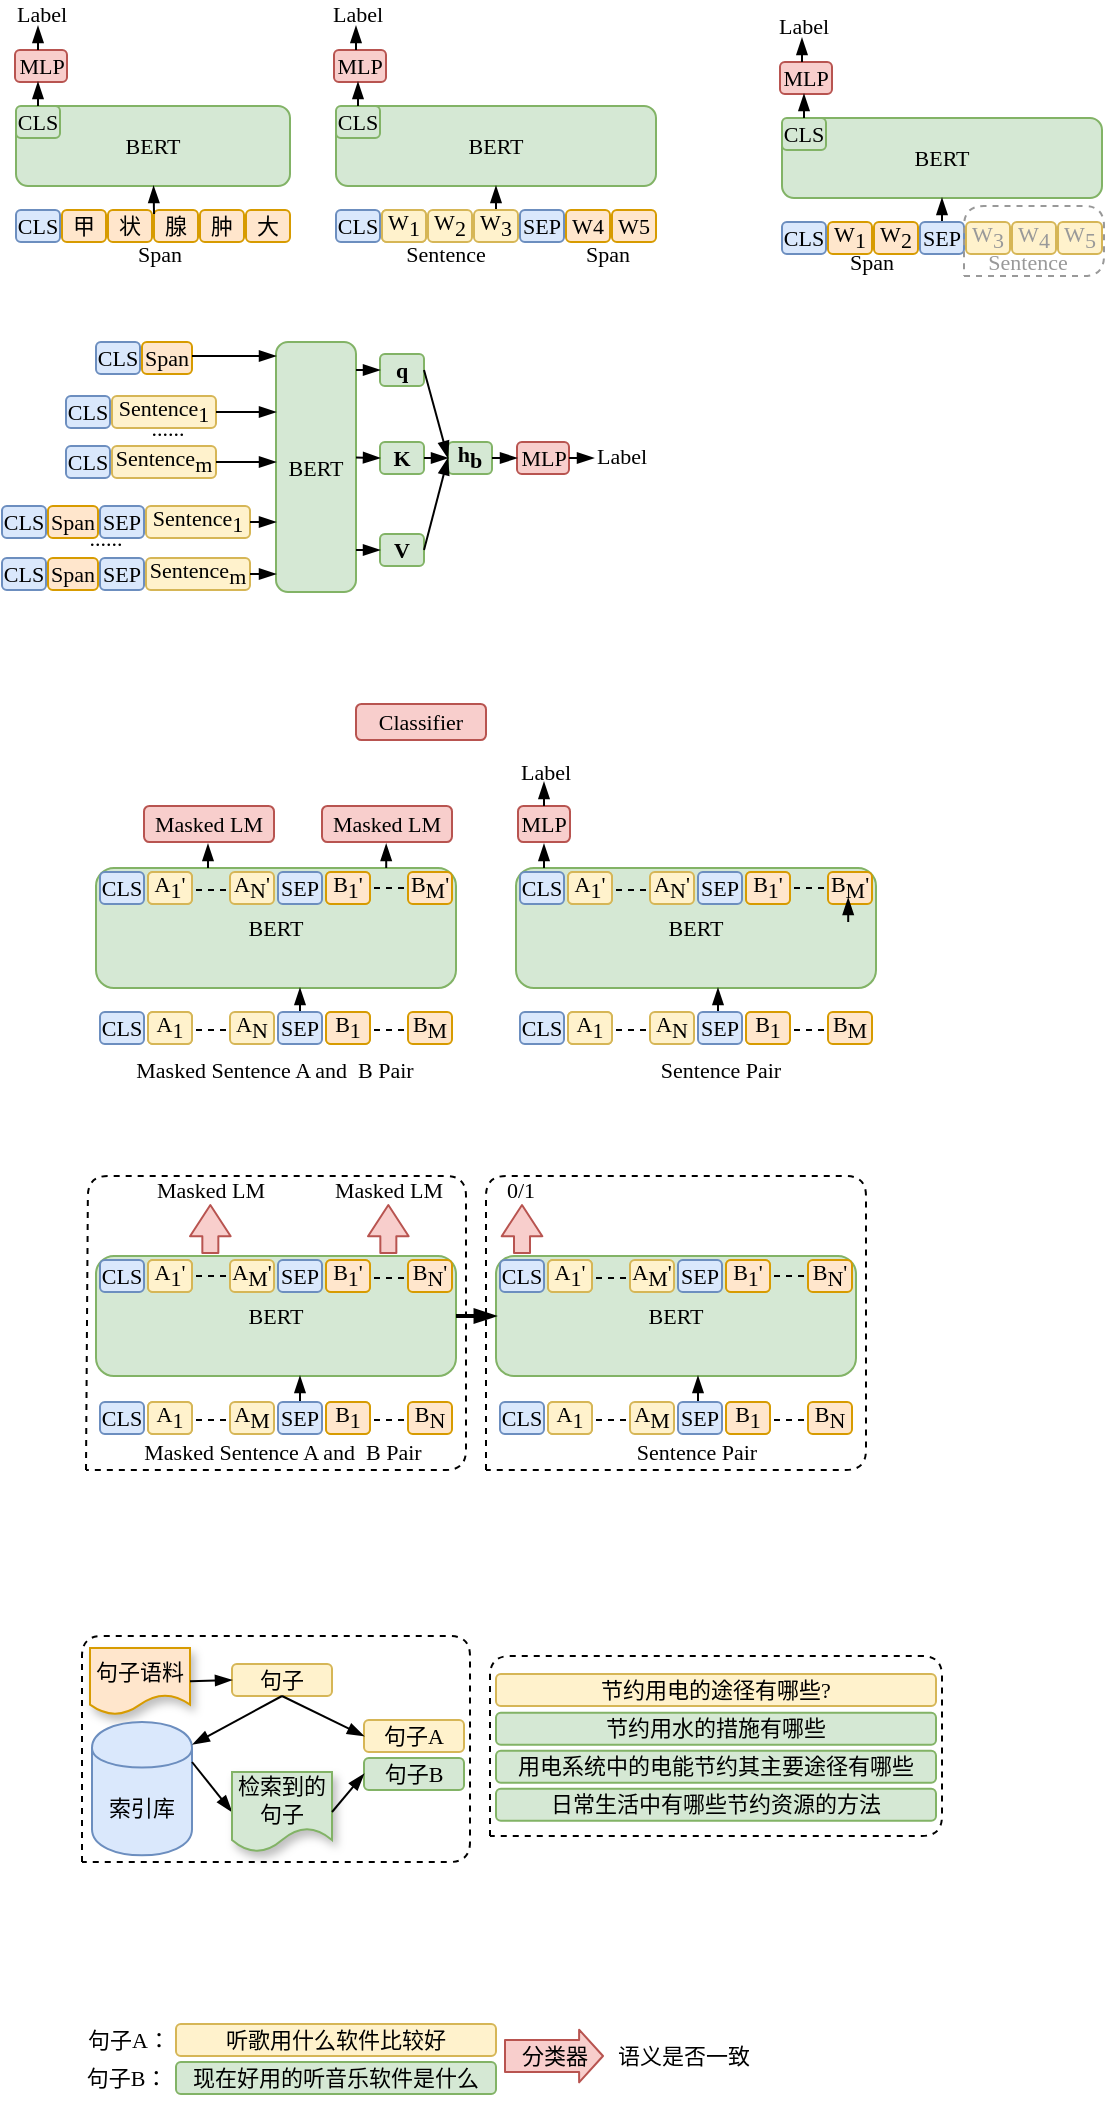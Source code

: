 <mxfile version="14.4.3" type="github">
  <diagram id="jB5pPAWH3uwd0XR7e1Xp" name="Page-1">
    <mxGraphModel dx="1298" dy="755" grid="0" gridSize="10" guides="1" tooltips="1" connect="1" arrows="1" fold="1" page="1" pageScale="1" pageWidth="827" pageHeight="1169" background="none" math="0" shadow="0">
      <root>
        <mxCell id="0" />
        <mxCell id="1" parent="0" />
        <mxCell id="ymuWMNrLr9ZNkfSyqNb6-2" value="BERT" style="rounded=1;whiteSpace=wrap;html=1;fontFamily=Times New Roman;fillColor=#d5e8d4;strokeColor=#82b366;fontSize=11;" parent="1" vertex="1">
          <mxGeometry x="40" y="91" width="137" height="40" as="geometry" />
        </mxCell>
        <mxCell id="ymuWMNrLr9ZNkfSyqNb6-3" value="CLS" style="whiteSpace=wrap;html=1;fontFamily=Times New Roman;fontSize=11;fillColor=#dae8fc;strokeColor=#6c8ebf;rounded=1;" parent="1" vertex="1">
          <mxGeometry x="40" y="143" width="22" height="16" as="geometry" />
        </mxCell>
        <mxCell id="ymuWMNrLr9ZNkfSyqNb6-4" value="甲" style="whiteSpace=wrap;html=1;fontFamily=Times New Roman;fontSize=11;fillColor=#ffe6cc;strokeColor=#d79b00;rounded=1;" parent="1" vertex="1">
          <mxGeometry x="63" y="143" width="22" height="16" as="geometry" />
        </mxCell>
        <mxCell id="ymuWMNrLr9ZNkfSyqNb6-5" value="状" style="whiteSpace=wrap;html=1;fontFamily=Times New Roman;fontSize=11;fillColor=#ffe6cc;strokeColor=#d79b00;rounded=1;" parent="1" vertex="1">
          <mxGeometry x="86" y="143" width="22" height="16" as="geometry" />
        </mxCell>
        <mxCell id="ymuWMNrLr9ZNkfSyqNb6-6" value="腺" style="whiteSpace=wrap;html=1;fontFamily=Times New Roman;fontSize=11;fillColor=#ffe6cc;strokeColor=#d79b00;rounded=1;" parent="1" vertex="1">
          <mxGeometry x="109" y="143" width="22" height="16" as="geometry" />
        </mxCell>
        <mxCell id="ymuWMNrLr9ZNkfSyqNb6-7" value="肿" style="whiteSpace=wrap;html=1;fontFamily=Times New Roman;fontSize=11;fillColor=#ffe6cc;strokeColor=#d79b00;rounded=1;" parent="1" vertex="1">
          <mxGeometry x="132" y="143" width="22" height="16" as="geometry" />
        </mxCell>
        <mxCell id="ymuWMNrLr9ZNkfSyqNb6-8" value="大" style="whiteSpace=wrap;html=1;fontFamily=Times New Roman;fontSize=11;fillColor=#ffe6cc;strokeColor=#d79b00;rounded=1;" parent="1" vertex="1">
          <mxGeometry x="155" y="143" width="22" height="16" as="geometry" />
        </mxCell>
        <mxCell id="ymuWMNrLr9ZNkfSyqNb6-9" value="" style="endArrow=blockThin;html=1;fontFamily=Times New Roman;fontSize=11;exitX=0;exitY=0;exitDx=0;exitDy=0;endFill=1;" parent="1" edge="1">
          <mxGeometry width="50" height="50" relative="1" as="geometry">
            <mxPoint x="109.0" y="145" as="sourcePoint" />
            <mxPoint x="108.803" y="131" as="targetPoint" />
          </mxGeometry>
        </mxCell>
        <mxCell id="ymuWMNrLr9ZNkfSyqNb6-10" value="CLS" style="whiteSpace=wrap;html=1;fontFamily=Times New Roman;fontSize=11;rounded=1;fillColor=#d5e8d4;strokeColor=#82b366;" parent="1" vertex="1">
          <mxGeometry x="40" y="91" width="22" height="16" as="geometry" />
        </mxCell>
        <mxCell id="ymuWMNrLr9ZNkfSyqNb6-11" value="MLP" style="rounded=1;whiteSpace=wrap;html=1;fontFamily=Times New Roman;fontSize=11;fillColor=#f8cecc;strokeColor=#b85450;" parent="1" vertex="1">
          <mxGeometry x="39.5" y="63" width="26" height="16" as="geometry" />
        </mxCell>
        <mxCell id="ymuWMNrLr9ZNkfSyqNb6-12" value="" style="endArrow=blockThin;html=1;fontFamily=Times New Roman;fontSize=11;entryX=0.5;entryY=1;entryDx=0;entryDy=0;endFill=1;" parent="1" edge="1">
          <mxGeometry width="50" height="50" relative="1" as="geometry">
            <mxPoint x="51" y="91" as="sourcePoint" />
            <mxPoint x="51" y="79" as="targetPoint" />
          </mxGeometry>
        </mxCell>
        <mxCell id="ymuWMNrLr9ZNkfSyqNb6-13" value="" style="endArrow=blockThin;html=1;fontFamily=Times New Roman;fontSize=11;exitX=0.5;exitY=0;exitDx=0;exitDy=0;endFill=1;" parent="1" edge="1">
          <mxGeometry width="50" height="50" relative="1" as="geometry">
            <mxPoint x="51" y="63" as="sourcePoint" />
            <mxPoint x="51" y="51" as="targetPoint" />
          </mxGeometry>
        </mxCell>
        <mxCell id="ymuWMNrLr9ZNkfSyqNb6-14" value="Label" style="text;html=1;strokeColor=none;fillColor=none;align=center;verticalAlign=middle;whiteSpace=wrap;rounded=0;fontSize=11;fontFamily=Times New Roman;" parent="1" vertex="1">
          <mxGeometry x="33" y="39" width="40" height="12" as="geometry" />
        </mxCell>
        <mxCell id="ymuWMNrLr9ZNkfSyqNb6-15" value="Span" style="text;html=1;strokeColor=none;fillColor=none;align=center;verticalAlign=middle;whiteSpace=wrap;rounded=0;fontFamily=Times New Roman;fontSize=11;" parent="1" vertex="1">
          <mxGeometry x="72" y="159" width="80" height="12" as="geometry" />
        </mxCell>
        <mxCell id="ymuWMNrLr9ZNkfSyqNb6-16" value="BERT" style="rounded=1;whiteSpace=wrap;html=1;fontFamily=Times New Roman;fillColor=#d5e8d4;strokeColor=#82b366;fontSize=11;" parent="1" vertex="1">
          <mxGeometry x="200" y="91" width="160" height="40" as="geometry" />
        </mxCell>
        <mxCell id="ymuWMNrLr9ZNkfSyqNb6-17" value="CLS" style="whiteSpace=wrap;html=1;fontFamily=Times New Roman;fontSize=11;fillColor=#dae8fc;strokeColor=#6c8ebf;rounded=1;" parent="1" vertex="1">
          <mxGeometry x="200" y="143" width="22" height="16" as="geometry" />
        </mxCell>
        <mxCell id="ymuWMNrLr9ZNkfSyqNb6-18" value="W&lt;sub style=&quot;font-size: 11px;&quot;&gt;1&lt;/sub&gt;" style="whiteSpace=wrap;html=1;fontFamily=Times New Roman;fontSize=11;fillColor=#fff2cc;strokeColor=#d6b656;rounded=1;" parent="1" vertex="1">
          <mxGeometry x="223" y="143" width="22" height="16" as="geometry" />
        </mxCell>
        <mxCell id="ymuWMNrLr9ZNkfSyqNb6-19" value="W&lt;sub style=&quot;font-size: 11px;&quot;&gt;2&lt;/sub&gt;" style="whiteSpace=wrap;html=1;fontFamily=Times New Roman;fontSize=11;fillColor=#fff2cc;strokeColor=#d6b656;rounded=1;" parent="1" vertex="1">
          <mxGeometry x="246" y="143" width="22" height="16" as="geometry" />
        </mxCell>
        <mxCell id="ymuWMNrLr9ZNkfSyqNb6-20" value="" style="endArrow=blockThin;html=1;fontFamily=Times New Roman;fontSize=11;exitX=0.5;exitY=0;exitDx=0;exitDy=0;endFill=1;" parent="1" edge="1">
          <mxGeometry width="50" height="50" relative="1" as="geometry">
            <mxPoint x="280" y="145" as="sourcePoint" />
            <mxPoint x="280" y="131" as="targetPoint" />
          </mxGeometry>
        </mxCell>
        <mxCell id="ymuWMNrLr9ZNkfSyqNb6-21" value="CLS" style="whiteSpace=wrap;html=1;fontFamily=Times New Roman;fontSize=11;rounded=1;fillColor=#d5e8d4;strokeColor=#82b366;" parent="1" vertex="1">
          <mxGeometry x="200" y="91" width="22" height="16" as="geometry" />
        </mxCell>
        <mxCell id="ymuWMNrLr9ZNkfSyqNb6-22" value="MLP" style="rounded=1;whiteSpace=wrap;html=1;fontFamily=Times New Roman;fontSize=11;fillColor=#f8cecc;strokeColor=#b85450;" parent="1" vertex="1">
          <mxGeometry x="199" y="63" width="26" height="16" as="geometry" />
        </mxCell>
        <mxCell id="ymuWMNrLr9ZNkfSyqNb6-23" value="" style="endArrow=blockThin;html=1;fontFamily=Times New Roman;fontSize=11;entryX=0.5;entryY=1;entryDx=0;entryDy=0;endFill=1;" parent="1" edge="1">
          <mxGeometry width="50" height="50" relative="1" as="geometry">
            <mxPoint x="211" y="91" as="sourcePoint" />
            <mxPoint x="211" y="79" as="targetPoint" />
          </mxGeometry>
        </mxCell>
        <mxCell id="ymuWMNrLr9ZNkfSyqNb6-24" value="" style="endArrow=blockThin;html=1;fontFamily=Times New Roman;fontSize=11;exitX=0.5;exitY=0;exitDx=0;exitDy=0;endFill=1;" parent="1" edge="1">
          <mxGeometry width="50" height="50" relative="1" as="geometry">
            <mxPoint x="210" y="63" as="sourcePoint" />
            <mxPoint x="210" y="51" as="targetPoint" />
          </mxGeometry>
        </mxCell>
        <mxCell id="ymuWMNrLr9ZNkfSyqNb6-25" value="Label" style="text;html=1;strokeColor=none;fillColor=none;align=center;verticalAlign=middle;whiteSpace=wrap;rounded=0;fontSize=11;fontFamily=Times New Roman;" parent="1" vertex="1">
          <mxGeometry x="191" y="39" width="40" height="12" as="geometry" />
        </mxCell>
        <mxCell id="ymuWMNrLr9ZNkfSyqNb6-26" value="Sentence" style="text;html=1;strokeColor=none;fillColor=none;align=center;verticalAlign=middle;whiteSpace=wrap;rounded=0;fontFamily=Times New Roman;fontSize=11;" parent="1" vertex="1">
          <mxGeometry x="215" y="159" width="80" height="12" as="geometry" />
        </mxCell>
        <mxCell id="ymuWMNrLr9ZNkfSyqNb6-27" value="W&lt;sub style=&quot;font-size: 11px;&quot;&gt;3&lt;/sub&gt;" style="whiteSpace=wrap;html=1;fontFamily=Times New Roman;fontSize=11;fillColor=#fff2cc;strokeColor=#d6b656;rounded=1;" parent="1" vertex="1">
          <mxGeometry x="269" y="143" width="22" height="16" as="geometry" />
        </mxCell>
        <mxCell id="ymuWMNrLr9ZNkfSyqNb6-28" value="SEP" style="whiteSpace=wrap;html=1;fontFamily=Times New Roman;fontSize=11;fillColor=#dae8fc;strokeColor=#6c8ebf;rounded=1;" parent="1" vertex="1">
          <mxGeometry x="292" y="143" width="22" height="16" as="geometry" />
        </mxCell>
        <mxCell id="ymuWMNrLr9ZNkfSyqNb6-29" value="W&lt;font style=&quot;font-size: 11px;&quot;&gt;4&lt;/font&gt;" style="whiteSpace=wrap;html=1;fontFamily=Times New Roman;fontSize=11;fillColor=#ffe6cc;strokeColor=#d79b00;rounded=1;" parent="1" vertex="1">
          <mxGeometry x="315" y="143" width="22" height="16" as="geometry" />
        </mxCell>
        <mxCell id="ymuWMNrLr9ZNkfSyqNb6-30" value="W&lt;font style=&quot;font-size: 11px;&quot;&gt;5&lt;/font&gt;" style="whiteSpace=wrap;html=1;fontFamily=Times New Roman;fontSize=11;fillColor=#ffe6cc;strokeColor=#d79b00;rounded=1;" parent="1" vertex="1">
          <mxGeometry x="338" y="143" width="22" height="16" as="geometry" />
        </mxCell>
        <mxCell id="ymuWMNrLr9ZNkfSyqNb6-31" value="Span" style="text;html=1;strokeColor=none;fillColor=none;align=center;verticalAlign=middle;whiteSpace=wrap;rounded=0;fontFamily=Times New Roman;fontSize=11;" parent="1" vertex="1">
          <mxGeometry x="296" y="159" width="80" height="12" as="geometry" />
        </mxCell>
        <mxCell id="ymuWMNrLr9ZNkfSyqNb6-32" value="W&lt;sub style=&quot;font-size: 11px;&quot;&gt;1&lt;/sub&gt;" style="whiteSpace=wrap;html=1;fontFamily=Times New Roman;fontSize=11;fillColor=#fff2cc;strokeColor=#d6b656;rounded=1;" parent="1" vertex="1">
          <mxGeometry x="223" y="143" width="22" height="16" as="geometry" />
        </mxCell>
        <mxCell id="ymuWMNrLr9ZNkfSyqNb6-33" value="BERT" style="rounded=1;whiteSpace=wrap;html=1;fontFamily=Times New Roman;fillColor=#d5e8d4;strokeColor=#82b366;fontSize=11;direction=south;" parent="1" vertex="1">
          <mxGeometry x="170" y="209" width="40" height="125" as="geometry" />
        </mxCell>
        <mxCell id="ymuWMNrLr9ZNkfSyqNb6-34" value="CLS" style="whiteSpace=wrap;html=1;fontFamily=Times New Roman;fontSize=11;fillColor=#dae8fc;strokeColor=#6c8ebf;rounded=1;" parent="1" vertex="1">
          <mxGeometry x="33" y="291" width="22" height="16" as="geometry" />
        </mxCell>
        <mxCell id="ymuWMNrLr9ZNkfSyqNb6-35" value="SEP" style="whiteSpace=wrap;html=1;fontFamily=Times New Roman;fontSize=11;fillColor=#dae8fc;strokeColor=#6c8ebf;rounded=1;" parent="1" vertex="1">
          <mxGeometry x="82" y="291" width="22" height="16" as="geometry" />
        </mxCell>
        <mxCell id="ymuWMNrLr9ZNkfSyqNb6-36" value="Span" style="whiteSpace=wrap;html=1;fontFamily=Times New Roman;fontSize=11;fillColor=#ffe6cc;strokeColor=#d79b00;rounded=1;" parent="1" vertex="1">
          <mxGeometry x="56" y="291" width="25" height="16" as="geometry" />
        </mxCell>
        <mxCell id="ymuWMNrLr9ZNkfSyqNb6-37" value="CLS" style="whiteSpace=wrap;html=1;fontFamily=Times New Roman;fontSize=11;fillColor=#dae8fc;strokeColor=#6c8ebf;rounded=1;" parent="1" vertex="1">
          <mxGeometry x="33" y="317" width="22" height="16" as="geometry" />
        </mxCell>
        <mxCell id="ymuWMNrLr9ZNkfSyqNb6-38" value="SEP" style="whiteSpace=wrap;html=1;fontFamily=Times New Roman;fontSize=11;fillColor=#dae8fc;strokeColor=#6c8ebf;rounded=1;" parent="1" vertex="1">
          <mxGeometry x="82" y="317" width="22" height="16" as="geometry" />
        </mxCell>
        <mxCell id="ymuWMNrLr9ZNkfSyqNb6-39" value="Span" style="whiteSpace=wrap;html=1;fontFamily=Times New Roman;fontSize=11;fillColor=#ffe6cc;strokeColor=#d79b00;rounded=1;" parent="1" vertex="1">
          <mxGeometry x="56" y="317" width="25" height="16" as="geometry" />
        </mxCell>
        <mxCell id="ymuWMNrLr9ZNkfSyqNb6-40" value="Sentence&lt;font style=&quot;font-size: 11px;&quot;&gt;&lt;sub style=&quot;font-size: 11px;&quot;&gt;m&lt;/sub&gt;&lt;/font&gt;" style="whiteSpace=wrap;html=1;fontFamily=Times New Roman;fontSize=11;fillColor=#fff2cc;strokeColor=#d6b656;rounded=1;" parent="1" vertex="1">
          <mxGeometry x="105" y="317" width="52" height="16" as="geometry" />
        </mxCell>
        <mxCell id="ymuWMNrLr9ZNkfSyqNb6-41" value="......" style="text;html=1;strokeColor=none;fillColor=none;align=center;verticalAlign=middle;whiteSpace=wrap;rounded=0;fontFamily=Times New Roman;fontSize=11;" parent="1" vertex="1">
          <mxGeometry x="65" y="301" width="40" height="11" as="geometry" />
        </mxCell>
        <mxCell id="ymuWMNrLr9ZNkfSyqNb6-42" value="CLS" style="whiteSpace=wrap;html=1;fontFamily=Times New Roman;fontSize=11;fillColor=#dae8fc;strokeColor=#6c8ebf;rounded=1;" parent="1" vertex="1">
          <mxGeometry x="65" y="261" width="22" height="16" as="geometry" />
        </mxCell>
        <mxCell id="ymuWMNrLr9ZNkfSyqNb6-43" value="Sentence&lt;font style=&quot;font-size: 11px;&quot;&gt;&lt;sub style=&quot;font-size: 11px;&quot;&gt;m&lt;/sub&gt;&lt;/font&gt;" style="whiteSpace=wrap;html=1;fontFamily=Times New Roman;fontSize=11;fillColor=#fff2cc;strokeColor=#d6b656;rounded=1;" parent="1" vertex="1">
          <mxGeometry x="88" y="261" width="52" height="16" as="geometry" />
        </mxCell>
        <mxCell id="ymuWMNrLr9ZNkfSyqNb6-44" value="Sentence&lt;sub style=&quot;font-size: 11px;&quot;&gt;1&lt;/sub&gt;" style="whiteSpace=wrap;html=1;fontFamily=Times New Roman;fontSize=11;fillColor=#fff2cc;strokeColor=#d6b656;rounded=1;" parent="1" vertex="1">
          <mxGeometry x="105" y="291" width="52" height="16" as="geometry" />
        </mxCell>
        <mxCell id="ymuWMNrLr9ZNkfSyqNb6-45" value="CLS" style="whiteSpace=wrap;html=1;fontFamily=Times New Roman;fontSize=11;fillColor=#dae8fc;strokeColor=#6c8ebf;rounded=1;" parent="1" vertex="1">
          <mxGeometry x="80" y="209" width="22" height="16" as="geometry" />
        </mxCell>
        <mxCell id="ymuWMNrLr9ZNkfSyqNb6-46" value="Span" style="whiteSpace=wrap;html=1;fontFamily=Times New Roman;fontSize=11;fillColor=#ffe6cc;strokeColor=#d79b00;rounded=1;" parent="1" vertex="1">
          <mxGeometry x="103" y="209" width="25" height="16" as="geometry" />
        </mxCell>
        <mxCell id="ymuWMNrLr9ZNkfSyqNb6-47" value="CLS" style="whiteSpace=wrap;html=1;fontFamily=Times New Roman;fontSize=11;fillColor=#dae8fc;strokeColor=#6c8ebf;rounded=1;" parent="1" vertex="1">
          <mxGeometry x="65" y="236" width="22" height="16" as="geometry" />
        </mxCell>
        <mxCell id="ymuWMNrLr9ZNkfSyqNb6-48" value="Sentence&lt;sub style=&quot;font-size: 11px;&quot;&gt;1&lt;/sub&gt;" style="whiteSpace=wrap;html=1;fontFamily=Times New Roman;fontSize=11;fillColor=#fff2cc;strokeColor=#d6b656;rounded=1;" parent="1" vertex="1">
          <mxGeometry x="88" y="236" width="52" height="16" as="geometry" />
        </mxCell>
        <mxCell id="ymuWMNrLr9ZNkfSyqNb6-49" value="......" style="text;html=1;strokeColor=none;fillColor=none;align=center;verticalAlign=middle;whiteSpace=wrap;rounded=0;fontFamily=Times New Roman;fontSize=11;" parent="1" vertex="1">
          <mxGeometry x="95.5" y="246" width="40" height="11" as="geometry" />
        </mxCell>
        <mxCell id="ymuWMNrLr9ZNkfSyqNb6-50" value="q" style="rounded=1;whiteSpace=wrap;html=1;fontFamily=Times New Roman;fontSize=11;fillColor=#d5e8d4;strokeColor=#82b366;fontStyle=1" parent="1" vertex="1">
          <mxGeometry x="222" y="215" width="22" height="16" as="geometry" />
        </mxCell>
        <mxCell id="ymuWMNrLr9ZNkfSyqNb6-51" value="K" style="rounded=1;whiteSpace=wrap;html=1;fontFamily=Times New Roman;fontSize=11;fillColor=#d5e8d4;strokeColor=#82b366;fontStyle=1" parent="1" vertex="1">
          <mxGeometry x="222" y="259" width="22" height="16" as="geometry" />
        </mxCell>
        <mxCell id="ymuWMNrLr9ZNkfSyqNb6-52" value="V" style="rounded=1;whiteSpace=wrap;html=1;fontFamily=Times New Roman;fontSize=11;fillColor=#d5e8d4;strokeColor=#82b366;fontStyle=1" parent="1" vertex="1">
          <mxGeometry x="222" y="305" width="22" height="16" as="geometry" />
        </mxCell>
        <mxCell id="ymuWMNrLr9ZNkfSyqNb6-53" value="h&lt;sub style=&quot;font-size: 11px;&quot;&gt;b&lt;/sub&gt;" style="rounded=1;whiteSpace=wrap;html=1;fontFamily=Times New Roman;fontSize=11;fillColor=#d5e8d4;strokeColor=#82b366;fontStyle=1" parent="1" vertex="1">
          <mxGeometry x="256" y="259" width="22" height="16" as="geometry" />
        </mxCell>
        <mxCell id="ymuWMNrLr9ZNkfSyqNb6-54" value="" style="endArrow=blockThin;html=1;fontFamily=Times New Roman;fontSize=11;exitX=1;exitY=0.5;exitDx=0;exitDy=0;endFill=1;" parent="1" edge="1">
          <mxGeometry width="50" height="50" relative="1" as="geometry">
            <mxPoint x="128.0" y="216.0" as="sourcePoint" />
            <mxPoint x="170" y="216.0" as="targetPoint" />
          </mxGeometry>
        </mxCell>
        <mxCell id="ymuWMNrLr9ZNkfSyqNb6-55" value="" style="endArrow=blockThin;html=1;fontFamily=Times New Roman;fontSize=11;exitX=1;exitY=0.5;exitDx=0;exitDy=0;endFill=1;" parent="1" source="ymuWMNrLr9ZNkfSyqNb6-48" edge="1">
          <mxGeometry width="50" height="50" relative="1" as="geometry">
            <mxPoint x="179" y="345" as="sourcePoint" />
            <mxPoint x="170" y="244" as="targetPoint" />
          </mxGeometry>
        </mxCell>
        <mxCell id="ymuWMNrLr9ZNkfSyqNb6-56" value="" style="endArrow=blockThin;html=1;fontFamily=Times New Roman;fontSize=11;exitX=1;exitY=0.5;exitDx=0;exitDy=0;endFill=1;" parent="1" edge="1">
          <mxGeometry width="50" height="50" relative="1" as="geometry">
            <mxPoint x="157" y="299" as="sourcePoint" />
            <mxPoint x="170" y="299" as="targetPoint" />
          </mxGeometry>
        </mxCell>
        <mxCell id="ymuWMNrLr9ZNkfSyqNb6-57" value="" style="endArrow=blockThin;html=1;fontFamily=Times New Roman;fontSize=11;endFill=1;" parent="1" edge="1">
          <mxGeometry width="50" height="50" relative="1" as="geometry">
            <mxPoint x="157" y="325.0" as="sourcePoint" />
            <mxPoint x="170" y="325.0" as="targetPoint" />
          </mxGeometry>
        </mxCell>
        <mxCell id="ymuWMNrLr9ZNkfSyqNb6-58" value="" style="endArrow=blockThin;html=1;fontFamily=Times New Roman;fontSize=11;entryX=0;entryY=0.5;entryDx=0;entryDy=0;endFill=1;" parent="1" edge="1">
          <mxGeometry width="50" height="50" relative="1" as="geometry">
            <mxPoint x="210" y="223" as="sourcePoint" />
            <mxPoint x="222" y="223" as="targetPoint" />
            <Array as="points">
              <mxPoint x="218" y="223" />
            </Array>
          </mxGeometry>
        </mxCell>
        <mxCell id="ymuWMNrLr9ZNkfSyqNb6-59" value="" style="endArrow=blockThin;html=1;fontFamily=Times New Roman;fontSize=11;exitX=0.43;exitY=-0.046;exitDx=0;exitDy=0;exitPerimeter=0;entryX=0;entryY=0.5;entryDx=0;entryDy=0;endFill=1;" parent="1" edge="1">
          <mxGeometry width="50" height="50" relative="1" as="geometry">
            <mxPoint x="210" y="266.76" as="sourcePoint" />
            <mxPoint x="222" y="267" as="targetPoint" />
          </mxGeometry>
        </mxCell>
        <mxCell id="ymuWMNrLr9ZNkfSyqNb6-60" value="" style="endArrow=blockThin;html=1;fontFamily=Times New Roman;fontSize=11;entryX=0;entryY=0.5;entryDx=0;entryDy=0;endFill=1;exitX=0;exitY=0.5;exitDx=0;exitDy=0;" parent="1" edge="1">
          <mxGeometry width="50" height="50" relative="1" as="geometry">
            <mxPoint x="210" y="313" as="sourcePoint" />
            <mxPoint x="222" y="313" as="targetPoint" />
          </mxGeometry>
        </mxCell>
        <mxCell id="ymuWMNrLr9ZNkfSyqNb6-61" value="" style="endArrow=blockThin;html=1;fontFamily=Times New Roman;fontSize=11;exitX=1;exitY=0.5;exitDx=0;exitDy=0;entryX=0;entryY=0.5;entryDx=0;entryDy=0;endFill=1;" parent="1" source="ymuWMNrLr9ZNkfSyqNb6-52" target="ymuWMNrLr9ZNkfSyqNb6-53" edge="1">
          <mxGeometry width="50" height="50" relative="1" as="geometry">
            <mxPoint x="172" y="350" as="sourcePoint" />
            <mxPoint x="262" y="270" as="targetPoint" />
          </mxGeometry>
        </mxCell>
        <mxCell id="ymuWMNrLr9ZNkfSyqNb6-62" value="" style="endArrow=blockThin;html=1;fontFamily=Times New Roman;fontSize=11;exitX=1;exitY=0.5;exitDx=0;exitDy=0;entryX=0;entryY=0.5;entryDx=0;entryDy=0;endFill=1;" parent="1" source="ymuWMNrLr9ZNkfSyqNb6-50" target="ymuWMNrLr9ZNkfSyqNb6-53" edge="1">
          <mxGeometry width="50" height="50" relative="1" as="geometry">
            <mxPoint x="172" y="350" as="sourcePoint" />
            <mxPoint x="222" y="300" as="targetPoint" />
          </mxGeometry>
        </mxCell>
        <mxCell id="ymuWMNrLr9ZNkfSyqNb6-63" value="" style="endArrow=blockThin;html=1;fontFamily=Times New Roman;fontSize=11;exitX=1;exitY=0.5;exitDx=0;exitDy=0;entryX=0;entryY=0.5;entryDx=0;entryDy=0;endFill=1;" parent="1" source="ymuWMNrLr9ZNkfSyqNb6-51" target="ymuWMNrLr9ZNkfSyqNb6-53" edge="1">
          <mxGeometry width="50" height="50" relative="1" as="geometry">
            <mxPoint x="172" y="352" as="sourcePoint" />
            <mxPoint x="222" y="302" as="targetPoint" />
          </mxGeometry>
        </mxCell>
        <mxCell id="ymuWMNrLr9ZNkfSyqNb6-64" value="" style="endArrow=blockThin;html=1;fontFamily=Times New Roman;fontSize=11;exitX=1;exitY=0.5;exitDx=0;exitDy=0;endFill=1;" parent="1" source="ymuWMNrLr9ZNkfSyqNb6-43" edge="1">
          <mxGeometry width="50" height="50" relative="1" as="geometry">
            <mxPoint x="179" y="344" as="sourcePoint" />
            <mxPoint x="170" y="269" as="targetPoint" />
          </mxGeometry>
        </mxCell>
        <mxCell id="ymuWMNrLr9ZNkfSyqNb6-65" value="MLP" style="rounded=1;whiteSpace=wrap;html=1;fontFamily=Times New Roman;fontSize=11;fillColor=#f8cecc;strokeColor=#b85450;" parent="1" vertex="1">
          <mxGeometry x="290.5" y="259" width="26" height="16" as="geometry" />
        </mxCell>
        <mxCell id="ymuWMNrLr9ZNkfSyqNb6-66" value="Label" style="text;html=1;strokeColor=none;fillColor=none;align=center;verticalAlign=middle;whiteSpace=wrap;rounded=0;fontSize=11;fontFamily=Times New Roman;" parent="1" vertex="1">
          <mxGeometry x="328" y="260" width="30" height="12" as="geometry" />
        </mxCell>
        <mxCell id="ymuWMNrLr9ZNkfSyqNb6-67" value="" style="endArrow=blockThin;html=1;fontFamily=Times New Roman;fontSize=11;exitX=1;exitY=0.5;exitDx=0;exitDy=0;entryX=0;entryY=0.5;entryDx=0;entryDy=0;endFill=1;" parent="1" source="ymuWMNrLr9ZNkfSyqNb6-53" target="ymuWMNrLr9ZNkfSyqNb6-65" edge="1">
          <mxGeometry width="50" height="50" relative="1" as="geometry">
            <mxPoint x="162" y="162" as="sourcePoint" />
            <mxPoint x="212" y="112" as="targetPoint" />
          </mxGeometry>
        </mxCell>
        <mxCell id="ymuWMNrLr9ZNkfSyqNb6-68" value="" style="endArrow=blockThin;html=1;fontFamily=Times New Roman;fontSize=11;exitX=1;exitY=0.5;exitDx=0;exitDy=0;endFill=1;" parent="1" edge="1">
          <mxGeometry width="50" height="50" relative="1" as="geometry">
            <mxPoint x="316.5" y="267" as="sourcePoint" />
            <mxPoint x="329" y="267" as="targetPoint" />
          </mxGeometry>
        </mxCell>
        <mxCell id="ymuWMNrLr9ZNkfSyqNb6-69" value="BERT" style="rounded=1;whiteSpace=wrap;html=1;fontFamily=Times New Roman;fillColor=#d5e8d4;strokeColor=#82b366;fontSize=11;" parent="1" vertex="1">
          <mxGeometry x="423" y="97" width="160" height="40" as="geometry" />
        </mxCell>
        <mxCell id="ymuWMNrLr9ZNkfSyqNb6-70" value="CLS" style="whiteSpace=wrap;html=1;fontFamily=Times New Roman;fontSize=11;fillColor=#dae8fc;strokeColor=#6c8ebf;rounded=1;" parent="1" vertex="1">
          <mxGeometry x="423" y="149" width="22" height="16" as="geometry" />
        </mxCell>
        <mxCell id="ymuWMNrLr9ZNkfSyqNb6-71" value="" style="endArrow=blockThin;html=1;fontFamily=Times New Roman;fontSize=11;exitX=0.5;exitY=0;exitDx=0;exitDy=0;endFill=1;" parent="1" edge="1">
          <mxGeometry width="50" height="50" relative="1" as="geometry">
            <mxPoint x="503" y="151" as="sourcePoint" />
            <mxPoint x="503" y="137" as="targetPoint" />
          </mxGeometry>
        </mxCell>
        <mxCell id="ymuWMNrLr9ZNkfSyqNb6-72" value="CLS" style="whiteSpace=wrap;html=1;fontFamily=Times New Roman;fontSize=11;rounded=1;fillColor=#d5e8d4;strokeColor=#82b366;" parent="1" vertex="1">
          <mxGeometry x="423" y="97" width="22" height="16" as="geometry" />
        </mxCell>
        <mxCell id="ymuWMNrLr9ZNkfSyqNb6-73" value="MLP" style="rounded=1;whiteSpace=wrap;html=1;fontFamily=Times New Roman;fontSize=11;fillColor=#f8cecc;strokeColor=#b85450;" parent="1" vertex="1">
          <mxGeometry x="422" y="69" width="26" height="16" as="geometry" />
        </mxCell>
        <mxCell id="ymuWMNrLr9ZNkfSyqNb6-74" value="" style="endArrow=blockThin;html=1;fontFamily=Times New Roman;fontSize=11;entryX=0.5;entryY=1;entryDx=0;entryDy=0;endFill=1;" parent="1" edge="1">
          <mxGeometry width="50" height="50" relative="1" as="geometry">
            <mxPoint x="434" y="97" as="sourcePoint" />
            <mxPoint x="434" y="85" as="targetPoint" />
          </mxGeometry>
        </mxCell>
        <mxCell id="ymuWMNrLr9ZNkfSyqNb6-75" value="" style="endArrow=blockThin;html=1;fontFamily=Times New Roman;fontSize=11;exitX=0.5;exitY=0;exitDx=0;exitDy=0;endFill=1;" parent="1" edge="1">
          <mxGeometry width="50" height="50" relative="1" as="geometry">
            <mxPoint x="433" y="69" as="sourcePoint" />
            <mxPoint x="433" y="57" as="targetPoint" />
          </mxGeometry>
        </mxCell>
        <mxCell id="ymuWMNrLr9ZNkfSyqNb6-76" value="Label" style="text;html=1;strokeColor=none;fillColor=none;align=center;verticalAlign=middle;whiteSpace=wrap;rounded=0;fontSize=11;fontFamily=Times New Roman;" parent="1" vertex="1">
          <mxGeometry x="414" y="45" width="40" height="12" as="geometry" />
        </mxCell>
        <mxCell id="ymuWMNrLr9ZNkfSyqNb6-77" value="SEP" style="whiteSpace=wrap;html=1;fontFamily=Times New Roman;fontSize=11;fillColor=#dae8fc;strokeColor=#6c8ebf;rounded=1;" parent="1" vertex="1">
          <mxGeometry x="492" y="149" width="22" height="16" as="geometry" />
        </mxCell>
        <mxCell id="ymuWMNrLr9ZNkfSyqNb6-78" value="W&lt;font style=&quot;font-size: 11px;&quot;&gt;&lt;sub style=&quot;font-size: 11px;&quot;&gt;1&lt;/sub&gt;&lt;/font&gt;" style="whiteSpace=wrap;html=1;fontFamily=Times New Roman;fontSize=11;fillColor=#ffe6cc;strokeColor=#d79b00;rounded=1;" parent="1" vertex="1">
          <mxGeometry x="446" y="149" width="22" height="16" as="geometry" />
        </mxCell>
        <mxCell id="ymuWMNrLr9ZNkfSyqNb6-79" value="W&lt;font style=&quot;font-size: 11px;&quot;&gt;&lt;sub style=&quot;font-size: 11px;&quot;&gt;2&lt;/sub&gt;&lt;/font&gt;" style="whiteSpace=wrap;html=1;fontFamily=Times New Roman;fontSize=11;fillColor=#ffe6cc;strokeColor=#d79b00;rounded=1;" parent="1" vertex="1">
          <mxGeometry x="469" y="149" width="22" height="16" as="geometry" />
        </mxCell>
        <mxCell id="ymuWMNrLr9ZNkfSyqNb6-80" value="Span" style="text;html=1;strokeColor=none;fillColor=none;align=center;verticalAlign=middle;whiteSpace=wrap;rounded=0;fontFamily=Times New Roman;fontSize=11;" parent="1" vertex="1">
          <mxGeometry x="428" y="163" width="80" height="12" as="geometry" />
        </mxCell>
        <mxCell id="ymuWMNrLr9ZNkfSyqNb6-81" value="Sentence" style="text;html=1;strokeColor=none;fillColor=none;align=center;verticalAlign=middle;whiteSpace=wrap;rounded=0;fontFamily=Times New Roman;fontSize=11;shadow=0;sketch=0;fontColor=#999999;" parent="1" vertex="1">
          <mxGeometry x="506" y="163" width="80" height="12" as="geometry" />
        </mxCell>
        <mxCell id="ymuWMNrLr9ZNkfSyqNb6-82" value="W&lt;font style=&quot;font-size: 11px;&quot;&gt;&lt;sub style=&quot;font-size: 11px;&quot;&gt;3&lt;/sub&gt;&lt;/font&gt;" style="whiteSpace=wrap;html=1;fontFamily=Times New Roman;fontSize=11;fillColor=#fff2cc;strokeColor=#d6b656;rounded=1;fontColor=#999999;" parent="1" vertex="1">
          <mxGeometry x="515" y="149" width="22" height="16" as="geometry" />
        </mxCell>
        <mxCell id="ymuWMNrLr9ZNkfSyqNb6-83" value="W&lt;font style=&quot;font-size: 11px;&quot;&gt;&lt;sub style=&quot;font-size: 11px;&quot;&gt;4&lt;/sub&gt;&lt;/font&gt;" style="whiteSpace=wrap;html=1;fontFamily=Times New Roman;fontSize=11;fillColor=#fff2cc;strokeColor=#d6b656;rounded=1;fontColor=#999999;" parent="1" vertex="1">
          <mxGeometry x="538" y="149" width="22" height="16" as="geometry" />
        </mxCell>
        <mxCell id="ymuWMNrLr9ZNkfSyqNb6-84" value="W&lt;font style=&quot;font-size: 11px;&quot;&gt;&lt;sub style=&quot;font-size: 11px;&quot;&gt;5&lt;/sub&gt;&lt;/font&gt;" style="whiteSpace=wrap;html=1;fontFamily=Times New Roman;fontSize=11;fillColor=#fff2cc;strokeColor=#d6b656;rounded=1;fontColor=#999999;" parent="1" vertex="1">
          <mxGeometry x="561" y="149" width="22" height="16" as="geometry" />
        </mxCell>
        <mxCell id="ymuWMNrLr9ZNkfSyqNb6-85" value="" style="endArrow=none;dashed=1;html=1;fontFamily=Times New Roman;fontSize=11;strokeColor=#999999;" parent="1" edge="1">
          <mxGeometry width="50" height="50" relative="1" as="geometry">
            <mxPoint x="514" y="176" as="sourcePoint" />
            <mxPoint x="514" y="176" as="targetPoint" />
            <Array as="points">
              <mxPoint x="584" y="176" />
              <mxPoint x="584" y="141" />
              <mxPoint x="514" y="141" />
            </Array>
          </mxGeometry>
        </mxCell>
        <mxCell id="ymuWMNrLr9ZNkfSyqNb6-86" value="BERT" style="rounded=1;whiteSpace=wrap;html=1;fontFamily=Times New Roman;fillColor=#d5e8d4;strokeColor=#82b366;fontSize=11;" parent="1" vertex="1">
          <mxGeometry x="80" y="472" width="180" height="60" as="geometry" />
        </mxCell>
        <mxCell id="ymuWMNrLr9ZNkfSyqNb6-87" value="CLS" style="whiteSpace=wrap;html=1;fontFamily=Times New Roman;fontSize=11;fillColor=#dae8fc;strokeColor=#6c8ebf;rounded=1;" parent="1" vertex="1">
          <mxGeometry x="82" y="544" width="22" height="16" as="geometry" />
        </mxCell>
        <mxCell id="ymuWMNrLr9ZNkfSyqNb6-88" value="W&lt;sub style=&quot;font-size: 11px;&quot;&gt;1&lt;/sub&gt;" style="whiteSpace=wrap;html=1;fontFamily=Times New Roman;fontSize=11;fillColor=#fff2cc;strokeColor=#d6b656;rounded=1;" parent="1" vertex="1">
          <mxGeometry x="106" y="544" width="22" height="16" as="geometry" />
        </mxCell>
        <mxCell id="ymuWMNrLr9ZNkfSyqNb6-90" value="" style="endArrow=blockThin;html=1;fontFamily=Times New Roman;fontSize=11;exitX=0.5;exitY=0;exitDx=0;exitDy=0;endFill=1;" parent="1" edge="1">
          <mxGeometry width="50" height="50" relative="1" as="geometry">
            <mxPoint x="182" y="546" as="sourcePoint" />
            <mxPoint x="182" y="532" as="targetPoint" />
          </mxGeometry>
        </mxCell>
        <mxCell id="ymuWMNrLr9ZNkfSyqNb6-92" value="MLP" style="rounded=1;whiteSpace=wrap;html=1;fontFamily=Times New Roman;fontSize=11;fillColor=#f8cecc;strokeColor=#b85450;" parent="1" vertex="1">
          <mxGeometry x="291" y="441" width="26" height="18" as="geometry" />
        </mxCell>
        <mxCell id="ymuWMNrLr9ZNkfSyqNb6-93" value="" style="endArrow=blockThin;html=1;fontFamily=Times New Roman;fontSize=11;entryX=0.5;entryY=1;entryDx=0;entryDy=0;endFill=1;" parent="1" edge="1">
          <mxGeometry width="50" height="50" relative="1" as="geometry">
            <mxPoint x="136" y="472" as="sourcePoint" />
            <mxPoint x="136" y="460" as="targetPoint" />
          </mxGeometry>
        </mxCell>
        <mxCell id="ymuWMNrLr9ZNkfSyqNb6-94" value="" style="endArrow=blockThin;html=1;fontFamily=Times New Roman;fontSize=11;exitX=0.5;exitY=0;exitDx=0;exitDy=0;endFill=1;" parent="1" edge="1">
          <mxGeometry width="50" height="50" relative="1" as="geometry">
            <mxPoint x="304" y="441" as="sourcePoint" />
            <mxPoint x="304" y="429" as="targetPoint" />
          </mxGeometry>
        </mxCell>
        <mxCell id="ymuWMNrLr9ZNkfSyqNb6-95" value="Label" style="text;html=1;strokeColor=none;fillColor=none;align=center;verticalAlign=middle;whiteSpace=wrap;rounded=0;fontSize=11;fontFamily=Times New Roman;" parent="1" vertex="1">
          <mxGeometry x="285" y="418" width="40" height="12" as="geometry" />
        </mxCell>
        <mxCell id="ymuWMNrLr9ZNkfSyqNb6-96" value="Masked Sentence A and&amp;nbsp; B Pair" style="text;html=1;strokeColor=none;fillColor=none;align=center;verticalAlign=middle;whiteSpace=wrap;rounded=0;fontFamily=Times New Roman;fontSize=11;" parent="1" vertex="1">
          <mxGeometry x="91.5" y="567" width="155" height="12" as="geometry" />
        </mxCell>
        <mxCell id="ymuWMNrLr9ZNkfSyqNb6-97" value="A&lt;sub style=&quot;font-size: 11px;&quot;&gt;N&lt;/sub&gt;" style="whiteSpace=wrap;html=1;fontFamily=Times New Roman;fontSize=11;fillColor=#fff2cc;strokeColor=#d6b656;rounded=1;" parent="1" vertex="1">
          <mxGeometry x="147" y="544" width="22" height="16" as="geometry" />
        </mxCell>
        <mxCell id="ymuWMNrLr9ZNkfSyqNb6-98" value="SEP" style="whiteSpace=wrap;html=1;fontFamily=Times New Roman;fontSize=11;fillColor=#dae8fc;strokeColor=#6c8ebf;rounded=1;" parent="1" vertex="1">
          <mxGeometry x="171" y="544" width="22" height="16" as="geometry" />
        </mxCell>
        <mxCell id="ymuWMNrLr9ZNkfSyqNb6-102" value="A&lt;sub style=&quot;font-size: 11px;&quot;&gt;1&lt;/sub&gt;" style="whiteSpace=wrap;html=1;fontFamily=Times New Roman;fontSize=11;fillColor=#fff2cc;strokeColor=#d6b656;rounded=1;" parent="1" vertex="1">
          <mxGeometry x="106" y="544" width="22" height="16" as="geometry" />
        </mxCell>
        <mxCell id="ymuWMNrLr9ZNkfSyqNb6-112" value="" style="endArrow=none;dashed=1;html=1;fontFamily=Times New Roman;fontSize=11;" parent="1" edge="1">
          <mxGeometry width="50" height="50" relative="1" as="geometry">
            <mxPoint x="130" y="553" as="sourcePoint" />
            <mxPoint x="148" y="553" as="targetPoint" />
          </mxGeometry>
        </mxCell>
        <mxCell id="ymuWMNrLr9ZNkfSyqNb6-113" value="W&lt;sub style=&quot;font-size: 11px;&quot;&gt;1&lt;/sub&gt;" style="whiteSpace=wrap;html=1;fontFamily=Times New Roman;fontSize=11;fillColor=#fff2cc;strokeColor=#d6b656;rounded=1;" parent="1" vertex="1">
          <mxGeometry x="195" y="544" width="22" height="16" as="geometry" />
        </mxCell>
        <mxCell id="ymuWMNrLr9ZNkfSyqNb6-114" value="&lt;span style=&quot;font-size: 11px&quot;&gt;B&lt;/span&gt;&lt;sub style=&quot;font-size: 11px;&quot;&gt;M&lt;/sub&gt;" style="whiteSpace=wrap;html=1;fontFamily=Times New Roman;fontSize=11;fillColor=#ffe6cc;strokeColor=#d79b00;rounded=1;" parent="1" vertex="1">
          <mxGeometry x="236" y="544" width="22" height="16" as="geometry" />
        </mxCell>
        <mxCell id="ymuWMNrLr9ZNkfSyqNb6-115" value="B&lt;sub style=&quot;font-size: 11px;&quot;&gt;1&lt;/sub&gt;" style="whiteSpace=wrap;html=1;fontFamily=Times New Roman;fontSize=11;fillColor=#ffe6cc;strokeColor=#d79b00;rounded=1;" parent="1" vertex="1">
          <mxGeometry x="195" y="544" width="22" height="16" as="geometry" />
        </mxCell>
        <mxCell id="ymuWMNrLr9ZNkfSyqNb6-116" value="" style="endArrow=none;dashed=1;html=1;fontFamily=Times New Roman;fontSize=11;" parent="1" edge="1">
          <mxGeometry width="50" height="50" relative="1" as="geometry">
            <mxPoint x="219" y="553" as="sourcePoint" />
            <mxPoint x="237" y="553" as="targetPoint" />
          </mxGeometry>
        </mxCell>
        <mxCell id="ymuWMNrLr9ZNkfSyqNb6-119" value="CLS" style="whiteSpace=wrap;html=1;fontFamily=Times New Roman;fontSize=11;fillColor=#dae8fc;strokeColor=#6c8ebf;rounded=1;" parent="1" vertex="1">
          <mxGeometry x="82" y="474" width="22" height="16" as="geometry" />
        </mxCell>
        <mxCell id="ymuWMNrLr9ZNkfSyqNb6-120" value="W&lt;sub style=&quot;font-size: 11px;&quot;&gt;1&lt;/sub&gt;" style="whiteSpace=wrap;html=1;fontFamily=Times New Roman;fontSize=11;fillColor=#fff2cc;strokeColor=#d6b656;rounded=1;" parent="1" vertex="1">
          <mxGeometry x="106" y="474" width="22" height="16" as="geometry" />
        </mxCell>
        <mxCell id="ymuWMNrLr9ZNkfSyqNb6-121" value="A&lt;sub style=&quot;font-size: 11px;&quot;&gt;N&lt;/sub&gt;&#39;" style="whiteSpace=wrap;html=1;fontFamily=Times New Roman;fontSize=11;fillColor=#fff2cc;strokeColor=#d6b656;rounded=1;" parent="1" vertex="1">
          <mxGeometry x="147" y="474" width="22" height="16" as="geometry" />
        </mxCell>
        <mxCell id="ymuWMNrLr9ZNkfSyqNb6-122" value="SEP" style="whiteSpace=wrap;html=1;fontFamily=Times New Roman;fontSize=11;fillColor=#dae8fc;strokeColor=#6c8ebf;rounded=1;" parent="1" vertex="1">
          <mxGeometry x="171" y="474" width="22" height="16" as="geometry" />
        </mxCell>
        <mxCell id="ymuWMNrLr9ZNkfSyqNb6-123" value="A&lt;sub style=&quot;font-size: 11px;&quot;&gt;1&lt;/sub&gt;&#39;" style="whiteSpace=wrap;html=1;fontFamily=Times New Roman;fontSize=11;fillColor=#fff2cc;strokeColor=#d6b656;rounded=1;" parent="1" vertex="1">
          <mxGeometry x="106" y="474" width="22" height="16" as="geometry" />
        </mxCell>
        <mxCell id="ymuWMNrLr9ZNkfSyqNb6-124" value="" style="endArrow=none;dashed=1;html=1;fontFamily=Times New Roman;fontSize=11;" parent="1" edge="1">
          <mxGeometry width="50" height="50" relative="1" as="geometry">
            <mxPoint x="130" y="483" as="sourcePoint" />
            <mxPoint x="148" y="483" as="targetPoint" />
          </mxGeometry>
        </mxCell>
        <mxCell id="ymuWMNrLr9ZNkfSyqNb6-125" value="W&lt;sub style=&quot;font-size: 11px;&quot;&gt;1&lt;/sub&gt;" style="whiteSpace=wrap;html=1;fontFamily=Times New Roman;fontSize=11;fillColor=#fff2cc;strokeColor=#d6b656;rounded=1;" parent="1" vertex="1">
          <mxGeometry x="195" y="474" width="22" height="16" as="geometry" />
        </mxCell>
        <mxCell id="ymuWMNrLr9ZNkfSyqNb6-126" value="&lt;span style=&quot;font-size: 11px&quot;&gt;B&lt;/span&gt;&lt;sub style=&quot;font-size: 11px;&quot;&gt;M&lt;/sub&gt;&#39;" style="whiteSpace=wrap;html=1;fontFamily=Times New Roman;fontSize=11;fillColor=#ffe6cc;strokeColor=#d79b00;rounded=1;" parent="1" vertex="1">
          <mxGeometry x="236" y="474" width="22" height="16" as="geometry" />
        </mxCell>
        <mxCell id="ymuWMNrLr9ZNkfSyqNb6-127" value="B&lt;sub style=&quot;font-size: 11px;&quot;&gt;1&lt;/sub&gt;&#39;" style="whiteSpace=wrap;html=1;fontFamily=Times New Roman;fontSize=11;fillColor=#ffe6cc;strokeColor=#d79b00;rounded=1;" parent="1" vertex="1">
          <mxGeometry x="195" y="474" width="22" height="16" as="geometry" />
        </mxCell>
        <mxCell id="ymuWMNrLr9ZNkfSyqNb6-128" value="" style="endArrow=none;dashed=1;html=1;fontFamily=Times New Roman;fontSize=11;" parent="1" edge="1">
          <mxGeometry width="50" height="50" relative="1" as="geometry">
            <mxPoint x="219" y="482" as="sourcePoint" />
            <mxPoint x="237" y="482" as="targetPoint" />
          </mxGeometry>
        </mxCell>
        <mxCell id="ymuWMNrLr9ZNkfSyqNb6-129" value="&lt;font style=&quot;font-size: 11px&quot;&gt;Masked LM&lt;/font&gt;" style="rounded=1;whiteSpace=wrap;html=1;fillColor=#f8cecc;strokeColor=#b85450;fontFamily=Times New Roman;fontSize=11;" parent="1" vertex="1">
          <mxGeometry x="104" y="441" width="65" height="18" as="geometry" />
        </mxCell>
        <mxCell id="ymuWMNrLr9ZNkfSyqNb6-131" value="" style="endArrow=blockThin;html=1;fontFamily=Times New Roman;fontSize=11;entryX=0.5;entryY=1;entryDx=0;entryDy=0;endFill=1;" parent="1" edge="1">
          <mxGeometry width="50" height="50" relative="1" as="geometry">
            <mxPoint x="225.1" y="472" as="sourcePoint" />
            <mxPoint x="225.1" y="460" as="targetPoint" />
          </mxGeometry>
        </mxCell>
        <mxCell id="ymuWMNrLr9ZNkfSyqNb6-132" value="&lt;font style=&quot;font-size: 11px&quot;&gt;Masked LM&lt;/font&gt;" style="rounded=1;whiteSpace=wrap;html=1;fillColor=#f8cecc;strokeColor=#b85450;fontFamily=Times New Roman;fontSize=11;" parent="1" vertex="1">
          <mxGeometry x="193" y="441" width="65" height="18" as="geometry" />
        </mxCell>
        <mxCell id="ymuWMNrLr9ZNkfSyqNb6-137" value="BERT" style="rounded=1;whiteSpace=wrap;html=1;fontFamily=Times New Roman;fillColor=#d5e8d4;strokeColor=#82b366;fontSize=11;" parent="1" vertex="1">
          <mxGeometry x="290" y="472" width="180" height="60" as="geometry" />
        </mxCell>
        <mxCell id="ymuWMNrLr9ZNkfSyqNb6-138" value="CLS" style="whiteSpace=wrap;html=1;fontFamily=Times New Roman;fontSize=11;fillColor=#dae8fc;strokeColor=#6c8ebf;rounded=1;" parent="1" vertex="1">
          <mxGeometry x="292" y="544" width="22" height="16" as="geometry" />
        </mxCell>
        <mxCell id="ymuWMNrLr9ZNkfSyqNb6-139" value="W&lt;sub style=&quot;font-size: 11px;&quot;&gt;1&lt;/sub&gt;" style="whiteSpace=wrap;html=1;fontFamily=Times New Roman;fontSize=11;fillColor=#fff2cc;strokeColor=#d6b656;rounded=1;" parent="1" vertex="1">
          <mxGeometry x="316" y="544" width="22" height="16" as="geometry" />
        </mxCell>
        <mxCell id="ymuWMNrLr9ZNkfSyqNb6-140" value="" style="endArrow=blockThin;html=1;fontFamily=Times New Roman;fontSize=11;exitX=0.5;exitY=0;exitDx=0;exitDy=0;endFill=1;" parent="1" edge="1">
          <mxGeometry width="50" height="50" relative="1" as="geometry">
            <mxPoint x="391" y="546" as="sourcePoint" />
            <mxPoint x="391" y="532" as="targetPoint" />
          </mxGeometry>
        </mxCell>
        <mxCell id="ymuWMNrLr9ZNkfSyqNb6-141" value="" style="endArrow=blockThin;html=1;fontFamily=Times New Roman;fontSize=11;entryX=0.5;entryY=1;entryDx=0;entryDy=0;endFill=1;" parent="1" edge="1">
          <mxGeometry width="50" height="50" relative="1" as="geometry">
            <mxPoint x="304" y="472" as="sourcePoint" />
            <mxPoint x="304" y="460" as="targetPoint" />
          </mxGeometry>
        </mxCell>
        <mxCell id="ymuWMNrLr9ZNkfSyqNb6-143" value="A&lt;sub style=&quot;font-size: 11px;&quot;&gt;N&lt;/sub&gt;" style="whiteSpace=wrap;html=1;fontFamily=Times New Roman;fontSize=11;fillColor=#fff2cc;strokeColor=#d6b656;rounded=1;" parent="1" vertex="1">
          <mxGeometry x="357" y="544" width="22" height="16" as="geometry" />
        </mxCell>
        <mxCell id="ymuWMNrLr9ZNkfSyqNb6-144" value="SEP" style="whiteSpace=wrap;html=1;fontFamily=Times New Roman;fontSize=11;fillColor=#dae8fc;strokeColor=#6c8ebf;rounded=1;" parent="1" vertex="1">
          <mxGeometry x="381" y="544" width="22" height="16" as="geometry" />
        </mxCell>
        <mxCell id="ymuWMNrLr9ZNkfSyqNb6-145" value="A&lt;sub style=&quot;font-size: 11px;&quot;&gt;1&lt;/sub&gt;" style="whiteSpace=wrap;html=1;fontFamily=Times New Roman;fontSize=11;fillColor=#fff2cc;strokeColor=#d6b656;rounded=1;" parent="1" vertex="1">
          <mxGeometry x="316" y="544" width="22" height="16" as="geometry" />
        </mxCell>
        <mxCell id="ymuWMNrLr9ZNkfSyqNb6-146" value="" style="endArrow=none;dashed=1;html=1;fontFamily=Times New Roman;fontSize=11;" parent="1" edge="1">
          <mxGeometry width="50" height="50" relative="1" as="geometry">
            <mxPoint x="340" y="553" as="sourcePoint" />
            <mxPoint x="358" y="553" as="targetPoint" />
          </mxGeometry>
        </mxCell>
        <mxCell id="ymuWMNrLr9ZNkfSyqNb6-147" value="W&lt;sub style=&quot;font-size: 11px;&quot;&gt;1&lt;/sub&gt;" style="whiteSpace=wrap;html=1;fontFamily=Times New Roman;fontSize=11;fillColor=#fff2cc;strokeColor=#d6b656;rounded=1;" parent="1" vertex="1">
          <mxGeometry x="405" y="544" width="22" height="16" as="geometry" />
        </mxCell>
        <mxCell id="ymuWMNrLr9ZNkfSyqNb6-148" value="&lt;span style=&quot;font-size: 11px&quot;&gt;B&lt;/span&gt;&lt;sub style=&quot;font-size: 11px;&quot;&gt;M&lt;/sub&gt;" style="whiteSpace=wrap;html=1;fontFamily=Times New Roman;fontSize=11;fillColor=#ffe6cc;strokeColor=#d79b00;rounded=1;" parent="1" vertex="1">
          <mxGeometry x="446" y="544" width="22" height="16" as="geometry" />
        </mxCell>
        <mxCell id="ymuWMNrLr9ZNkfSyqNb6-149" value="B&lt;sub style=&quot;font-size: 11px;&quot;&gt;1&lt;/sub&gt;" style="whiteSpace=wrap;html=1;fontFamily=Times New Roman;fontSize=11;fillColor=#ffe6cc;strokeColor=#d79b00;rounded=1;" parent="1" vertex="1">
          <mxGeometry x="405" y="544" width="22" height="16" as="geometry" />
        </mxCell>
        <mxCell id="ymuWMNrLr9ZNkfSyqNb6-150" value="" style="endArrow=none;dashed=1;html=1;fontFamily=Times New Roman;fontSize=11;" parent="1" edge="1">
          <mxGeometry width="50" height="50" relative="1" as="geometry">
            <mxPoint x="429" y="553" as="sourcePoint" />
            <mxPoint x="447" y="553" as="targetPoint" />
          </mxGeometry>
        </mxCell>
        <mxCell id="ymuWMNrLr9ZNkfSyqNb6-152" value="CLS" style="whiteSpace=wrap;html=1;fontFamily=Times New Roman;fontSize=11;fillColor=#dae8fc;strokeColor=#6c8ebf;rounded=1;" parent="1" vertex="1">
          <mxGeometry x="292" y="474" width="22" height="16" as="geometry" />
        </mxCell>
        <mxCell id="ymuWMNrLr9ZNkfSyqNb6-153" value="W&lt;sub style=&quot;font-size: 11px;&quot;&gt;1&lt;/sub&gt;" style="whiteSpace=wrap;html=1;fontFamily=Times New Roman;fontSize=11;fillColor=#fff2cc;strokeColor=#d6b656;rounded=1;" parent="1" vertex="1">
          <mxGeometry x="316" y="474" width="22" height="16" as="geometry" />
        </mxCell>
        <mxCell id="ymuWMNrLr9ZNkfSyqNb6-154" value="A&lt;sub style=&quot;font-size: 11px;&quot;&gt;N&lt;/sub&gt;&#39;" style="whiteSpace=wrap;html=1;fontFamily=Times New Roman;fontSize=11;fillColor=#fff2cc;strokeColor=#d6b656;rounded=1;" parent="1" vertex="1">
          <mxGeometry x="357" y="474" width="22" height="16" as="geometry" />
        </mxCell>
        <mxCell id="ymuWMNrLr9ZNkfSyqNb6-155" value="SEP" style="whiteSpace=wrap;html=1;fontFamily=Times New Roman;fontSize=11;fillColor=#dae8fc;strokeColor=#6c8ebf;rounded=1;" parent="1" vertex="1">
          <mxGeometry x="381" y="474" width="22" height="16" as="geometry" />
        </mxCell>
        <mxCell id="ymuWMNrLr9ZNkfSyqNb6-156" value="A&lt;sub style=&quot;font-size: 11px;&quot;&gt;1&lt;/sub&gt;&#39;" style="whiteSpace=wrap;html=1;fontFamily=Times New Roman;fontSize=11;fillColor=#fff2cc;strokeColor=#d6b656;rounded=1;" parent="1" vertex="1">
          <mxGeometry x="316" y="474" width="22" height="16" as="geometry" />
        </mxCell>
        <mxCell id="ymuWMNrLr9ZNkfSyqNb6-157" value="" style="endArrow=none;dashed=1;html=1;fontFamily=Times New Roman;fontSize=11;" parent="1" edge="1">
          <mxGeometry width="50" height="50" relative="1" as="geometry">
            <mxPoint x="340" y="483" as="sourcePoint" />
            <mxPoint x="358" y="483" as="targetPoint" />
          </mxGeometry>
        </mxCell>
        <mxCell id="ymuWMNrLr9ZNkfSyqNb6-158" value="W&lt;sub style=&quot;font-size: 11px;&quot;&gt;1&lt;/sub&gt;" style="whiteSpace=wrap;html=1;fontFamily=Times New Roman;fontSize=11;fillColor=#fff2cc;strokeColor=#d6b656;rounded=1;" parent="1" vertex="1">
          <mxGeometry x="405" y="474" width="22" height="16" as="geometry" />
        </mxCell>
        <mxCell id="ymuWMNrLr9ZNkfSyqNb6-159" value="&lt;span style=&quot;font-size: 11px&quot;&gt;B&lt;/span&gt;&lt;sub style=&quot;font-size: 11px;&quot;&gt;M&lt;/sub&gt;&#39;" style="whiteSpace=wrap;html=1;fontFamily=Times New Roman;fontSize=11;fillColor=#ffe6cc;strokeColor=#d79b00;rounded=1;" parent="1" vertex="1">
          <mxGeometry x="446" y="474" width="22" height="16" as="geometry" />
        </mxCell>
        <mxCell id="ymuWMNrLr9ZNkfSyqNb6-160" value="B&lt;sub style=&quot;font-size: 11px;&quot;&gt;1&lt;/sub&gt;&#39;" style="whiteSpace=wrap;html=1;fontFamily=Times New Roman;fontSize=11;fillColor=#ffe6cc;strokeColor=#d79b00;rounded=1;" parent="1" vertex="1">
          <mxGeometry x="405" y="474" width="22" height="16" as="geometry" />
        </mxCell>
        <mxCell id="ymuWMNrLr9ZNkfSyqNb6-161" value="" style="endArrow=none;dashed=1;html=1;fontFamily=Times New Roman;fontSize=11;" parent="1" edge="1">
          <mxGeometry width="50" height="50" relative="1" as="geometry">
            <mxPoint x="429" y="482" as="sourcePoint" />
            <mxPoint x="447" y="482" as="targetPoint" />
          </mxGeometry>
        </mxCell>
        <mxCell id="ymuWMNrLr9ZNkfSyqNb6-165" value="" style="endArrow=blockThin;html=1;fontFamily=Times New Roman;fontSize=11;entryX=0.5;entryY=1;entryDx=0;entryDy=0;endFill=1;" parent="1" edge="1">
          <mxGeometry width="50" height="50" relative="1" as="geometry">
            <mxPoint x="456.1" y="499" as="sourcePoint" />
            <mxPoint x="456.1" y="487" as="targetPoint" />
          </mxGeometry>
        </mxCell>
        <mxCell id="ymuWMNrLr9ZNkfSyqNb6-166" value="Sentence Pair" style="text;html=1;strokeColor=none;fillColor=none;align=center;verticalAlign=middle;whiteSpace=wrap;rounded=0;fontFamily=Times New Roman;fontSize=11;" parent="1" vertex="1">
          <mxGeometry x="314.5" y="567" width="155" height="12" as="geometry" />
        </mxCell>
        <mxCell id="ymuWMNrLr9ZNkfSyqNb6-170" value="&lt;font style=&quot;font-size: 11px&quot;&gt;Classifier&lt;/font&gt;" style="rounded=1;whiteSpace=wrap;html=1;fillColor=#f8cecc;strokeColor=#b85450;fontFamily=Times New Roman;fontSize=11;" parent="1" vertex="1">
          <mxGeometry x="210" y="390" width="65" height="18" as="geometry" />
        </mxCell>
        <mxCell id="ymuWMNrLr9ZNkfSyqNb6-172" value="Masked LM" style="text;html=1;strokeColor=none;fillColor=none;align=center;verticalAlign=middle;whiteSpace=wrap;rounded=0;fontSize=11;fontFamily=Times New Roman;" parent="1" vertex="1">
          <mxGeometry x="105" y="627" width="65" height="12" as="geometry" />
        </mxCell>
        <mxCell id="ymuWMNrLr9ZNkfSyqNb6-175" value="0/1" style="text;html=1;strokeColor=none;fillColor=none;align=center;verticalAlign=middle;whiteSpace=wrap;rounded=0;fontSize=11;fontFamily=Times New Roman;" parent="1" vertex="1">
          <mxGeometry x="260" y="627" width="65" height="12" as="geometry" />
        </mxCell>
        <mxCell id="ymuWMNrLr9ZNkfSyqNb6-176" value="BERT" style="rounded=1;whiteSpace=wrap;html=1;fontFamily=Times New Roman;fillColor=#d5e8d4;strokeColor=#82b366;fontSize=11;" parent="1" vertex="1">
          <mxGeometry x="80" y="666" width="180" height="60" as="geometry" />
        </mxCell>
        <mxCell id="ymuWMNrLr9ZNkfSyqNb6-177" value="CLS" style="whiteSpace=wrap;html=1;fontFamily=Times New Roman;fontSize=11;fillColor=#dae8fc;strokeColor=#6c8ebf;rounded=1;" parent="1" vertex="1">
          <mxGeometry x="82" y="739" width="22" height="16" as="geometry" />
        </mxCell>
        <mxCell id="ymuWMNrLr9ZNkfSyqNb6-178" value="W&lt;sub style=&quot;font-size: 11px;&quot;&gt;1&lt;/sub&gt;" style="whiteSpace=wrap;html=1;fontFamily=Times New Roman;fontSize=11;fillColor=#fff2cc;strokeColor=#d6b656;rounded=1;" parent="1" vertex="1">
          <mxGeometry x="106" y="739" width="22" height="16" as="geometry" />
        </mxCell>
        <mxCell id="ymuWMNrLr9ZNkfSyqNb6-179" value="" style="endArrow=blockThin;html=1;fontFamily=Times New Roman;fontSize=11;exitX=0.5;exitY=0;exitDx=0;exitDy=0;endFill=1;" parent="1" edge="1">
          <mxGeometry width="50" height="50" relative="1" as="geometry">
            <mxPoint x="182" y="739" as="sourcePoint" />
            <mxPoint x="182" y="726" as="targetPoint" />
          </mxGeometry>
        </mxCell>
        <mxCell id="ymuWMNrLr9ZNkfSyqNb6-184" value="Masked Sentence A and&amp;nbsp; B Pair" style="text;html=1;strokeColor=none;fillColor=none;align=center;verticalAlign=middle;whiteSpace=wrap;rounded=0;fontFamily=Times New Roman;fontSize=11;" parent="1" vertex="1">
          <mxGeometry x="95.5" y="758" width="155" height="12" as="geometry" />
        </mxCell>
        <mxCell id="ymuWMNrLr9ZNkfSyqNb6-185" value="A&lt;sub style=&quot;font-size: 11px;&quot;&gt;M&lt;/sub&gt;" style="whiteSpace=wrap;html=1;fontFamily=Times New Roman;fontSize=11;fillColor=#fff2cc;strokeColor=#d6b656;rounded=1;" parent="1" vertex="1">
          <mxGeometry x="147" y="739" width="22" height="16" as="geometry" />
        </mxCell>
        <mxCell id="ymuWMNrLr9ZNkfSyqNb6-186" value="SEP" style="whiteSpace=wrap;html=1;fontFamily=Times New Roman;fontSize=11;fillColor=#dae8fc;strokeColor=#6c8ebf;rounded=1;" parent="1" vertex="1">
          <mxGeometry x="171" y="739" width="22" height="16" as="geometry" />
        </mxCell>
        <mxCell id="ymuWMNrLr9ZNkfSyqNb6-187" value="A&lt;sub style=&quot;font-size: 11px;&quot;&gt;1&lt;/sub&gt;" style="whiteSpace=wrap;html=1;fontFamily=Times New Roman;fontSize=11;fillColor=#fff2cc;strokeColor=#d6b656;rounded=1;" parent="1" vertex="1">
          <mxGeometry x="106" y="739" width="22" height="16" as="geometry" />
        </mxCell>
        <mxCell id="ymuWMNrLr9ZNkfSyqNb6-188" value="" style="endArrow=none;dashed=1;html=1;fontFamily=Times New Roman;fontSize=11;" parent="1" edge="1">
          <mxGeometry width="50" height="50" relative="1" as="geometry">
            <mxPoint x="130" y="748" as="sourcePoint" />
            <mxPoint x="148" y="748" as="targetPoint" />
          </mxGeometry>
        </mxCell>
        <mxCell id="ymuWMNrLr9ZNkfSyqNb6-189" value="W&lt;sub style=&quot;font-size: 11px;&quot;&gt;1&lt;/sub&gt;" style="whiteSpace=wrap;html=1;fontFamily=Times New Roman;fontSize=11;fillColor=#fff2cc;strokeColor=#d6b656;rounded=1;" parent="1" vertex="1">
          <mxGeometry x="195" y="739" width="22" height="16" as="geometry" />
        </mxCell>
        <mxCell id="ymuWMNrLr9ZNkfSyqNb6-190" value="&lt;span style=&quot;font-size: 11px&quot;&gt;B&lt;/span&gt;&lt;sub style=&quot;font-size: 11px;&quot;&gt;N&lt;/sub&gt;" style="whiteSpace=wrap;html=1;fontFamily=Times New Roman;fontSize=11;fillColor=#ffe6cc;strokeColor=#d79b00;rounded=1;" parent="1" vertex="1">
          <mxGeometry x="236" y="739" width="22" height="16" as="geometry" />
        </mxCell>
        <mxCell id="ymuWMNrLr9ZNkfSyqNb6-191" value="B&lt;sub style=&quot;font-size: 11px;&quot;&gt;1&lt;/sub&gt;" style="whiteSpace=wrap;html=1;fontFamily=Times New Roman;fontSize=11;fillColor=#ffe6cc;strokeColor=#d79b00;rounded=1;" parent="1" vertex="1">
          <mxGeometry x="195" y="739" width="22" height="16" as="geometry" />
        </mxCell>
        <mxCell id="ymuWMNrLr9ZNkfSyqNb6-192" value="" style="endArrow=none;dashed=1;html=1;fontFamily=Times New Roman;fontSize=11;" parent="1" edge="1">
          <mxGeometry width="50" height="50" relative="1" as="geometry">
            <mxPoint x="219" y="748" as="sourcePoint" />
            <mxPoint x="237" y="748" as="targetPoint" />
          </mxGeometry>
        </mxCell>
        <mxCell id="ymuWMNrLr9ZNkfSyqNb6-193" value="CLS" style="whiteSpace=wrap;html=1;fontFamily=Times New Roman;fontSize=11;fillColor=#dae8fc;strokeColor=#6c8ebf;rounded=1;" parent="1" vertex="1">
          <mxGeometry x="82" y="668" width="22" height="16" as="geometry" />
        </mxCell>
        <mxCell id="ymuWMNrLr9ZNkfSyqNb6-194" value="W&lt;sub style=&quot;font-size: 11px;&quot;&gt;1&lt;/sub&gt;" style="whiteSpace=wrap;html=1;fontFamily=Times New Roman;fontSize=11;fillColor=#fff2cc;strokeColor=#d6b656;rounded=1;" parent="1" vertex="1">
          <mxGeometry x="106" y="668" width="22" height="16" as="geometry" />
        </mxCell>
        <mxCell id="ymuWMNrLr9ZNkfSyqNb6-195" value="A&lt;sub style=&quot;font-size: 11px;&quot;&gt;M&lt;/sub&gt;&#39;" style="whiteSpace=wrap;html=1;fontFamily=Times New Roman;fontSize=11;fillColor=#fff2cc;strokeColor=#d6b656;rounded=1;" parent="1" vertex="1">
          <mxGeometry x="147" y="668" width="22" height="16" as="geometry" />
        </mxCell>
        <mxCell id="ymuWMNrLr9ZNkfSyqNb6-196" value="SEP" style="whiteSpace=wrap;html=1;fontFamily=Times New Roman;fontSize=11;fillColor=#dae8fc;strokeColor=#6c8ebf;rounded=1;" parent="1" vertex="1">
          <mxGeometry x="171" y="668" width="22" height="16" as="geometry" />
        </mxCell>
        <mxCell id="ymuWMNrLr9ZNkfSyqNb6-197" value="A&lt;sub style=&quot;font-size: 11px;&quot;&gt;1&lt;/sub&gt;&#39;" style="whiteSpace=wrap;html=1;fontFamily=Times New Roman;fontSize=11;fillColor=#fff2cc;strokeColor=#d6b656;rounded=1;" parent="1" vertex="1">
          <mxGeometry x="106" y="668" width="22" height="16" as="geometry" />
        </mxCell>
        <mxCell id="ymuWMNrLr9ZNkfSyqNb6-198" value="" style="endArrow=none;dashed=1;html=1;fontFamily=Times New Roman;fontSize=11;" parent="1" edge="1">
          <mxGeometry width="50" height="50" relative="1" as="geometry">
            <mxPoint x="130" y="676" as="sourcePoint" />
            <mxPoint x="148" y="676" as="targetPoint" />
          </mxGeometry>
        </mxCell>
        <mxCell id="ymuWMNrLr9ZNkfSyqNb6-199" value="W&lt;sub style=&quot;font-size: 11px;&quot;&gt;1&lt;/sub&gt;" style="whiteSpace=wrap;html=1;fontFamily=Times New Roman;fontSize=11;fillColor=#fff2cc;strokeColor=#d6b656;rounded=1;" parent="1" vertex="1">
          <mxGeometry x="195" y="668" width="22" height="16" as="geometry" />
        </mxCell>
        <mxCell id="ymuWMNrLr9ZNkfSyqNb6-200" value="&lt;span style=&quot;font-size: 11px&quot;&gt;B&lt;/span&gt;&lt;sub style=&quot;font-size: 11px;&quot;&gt;N&lt;/sub&gt;&#39;" style="whiteSpace=wrap;html=1;fontFamily=Times New Roman;fontSize=11;fillColor=#ffe6cc;strokeColor=#d79b00;rounded=1;" parent="1" vertex="1">
          <mxGeometry x="236" y="668" width="22" height="16" as="geometry" />
        </mxCell>
        <mxCell id="ymuWMNrLr9ZNkfSyqNb6-201" value="B&lt;sub style=&quot;font-size: 11px;&quot;&gt;1&lt;/sub&gt;&#39;" style="whiteSpace=wrap;html=1;fontFamily=Times New Roman;fontSize=11;fillColor=#ffe6cc;strokeColor=#d79b00;rounded=1;" parent="1" vertex="1">
          <mxGeometry x="195" y="668" width="22" height="16" as="geometry" />
        </mxCell>
        <mxCell id="ymuWMNrLr9ZNkfSyqNb6-202" value="" style="endArrow=none;dashed=1;html=1;fontFamily=Times New Roman;fontSize=11;" parent="1" edge="1">
          <mxGeometry width="50" height="50" relative="1" as="geometry">
            <mxPoint x="219" y="677" as="sourcePoint" />
            <mxPoint x="237" y="677" as="targetPoint" />
          </mxGeometry>
        </mxCell>
        <mxCell id="ymuWMNrLr9ZNkfSyqNb6-206" value="BERT" style="rounded=1;whiteSpace=wrap;html=1;fontFamily=Times New Roman;fillColor=#d5e8d4;strokeColor=#82b366;fontSize=11;" parent="1" vertex="1">
          <mxGeometry x="280" y="666" width="180" height="60" as="geometry" />
        </mxCell>
        <mxCell id="ymuWMNrLr9ZNkfSyqNb6-207" value="CLS" style="whiteSpace=wrap;html=1;fontFamily=Times New Roman;fontSize=11;fillColor=#dae8fc;strokeColor=#6c8ebf;rounded=1;" parent="1" vertex="1">
          <mxGeometry x="282" y="739" width="22" height="16" as="geometry" />
        </mxCell>
        <mxCell id="ymuWMNrLr9ZNkfSyqNb6-208" value="W&lt;sub style=&quot;font-size: 11px;&quot;&gt;1&lt;/sub&gt;" style="whiteSpace=wrap;html=1;fontFamily=Times New Roman;fontSize=11;fillColor=#fff2cc;strokeColor=#d6b656;rounded=1;" parent="1" vertex="1">
          <mxGeometry x="306" y="739" width="22" height="16" as="geometry" />
        </mxCell>
        <mxCell id="ymuWMNrLr9ZNkfSyqNb6-209" value="" style="endArrow=blockThin;html=1;fontFamily=Times New Roman;fontSize=11;exitX=0.5;exitY=0;exitDx=0;exitDy=0;endFill=1;" parent="1" edge="1">
          <mxGeometry width="50" height="50" relative="1" as="geometry">
            <mxPoint x="381" y="740" as="sourcePoint" />
            <mxPoint x="381" y="726" as="targetPoint" />
          </mxGeometry>
        </mxCell>
        <mxCell id="ymuWMNrLr9ZNkfSyqNb6-211" value="A&lt;sub style=&quot;font-size: 11px;&quot;&gt;M&lt;/sub&gt;" style="whiteSpace=wrap;html=1;fontFamily=Times New Roman;fontSize=11;fillColor=#fff2cc;strokeColor=#d6b656;rounded=1;" parent="1" vertex="1">
          <mxGeometry x="347" y="739" width="22" height="16" as="geometry" />
        </mxCell>
        <mxCell id="ymuWMNrLr9ZNkfSyqNb6-212" value="SEP" style="whiteSpace=wrap;html=1;fontFamily=Times New Roman;fontSize=11;fillColor=#dae8fc;strokeColor=#6c8ebf;rounded=1;" parent="1" vertex="1">
          <mxGeometry x="371" y="739" width="22" height="16" as="geometry" />
        </mxCell>
        <mxCell id="ymuWMNrLr9ZNkfSyqNb6-213" value="A&lt;sub style=&quot;font-size: 11px;&quot;&gt;1&lt;/sub&gt;" style="whiteSpace=wrap;html=1;fontFamily=Times New Roman;fontSize=11;fillColor=#fff2cc;strokeColor=#d6b656;rounded=1;" parent="1" vertex="1">
          <mxGeometry x="306" y="739" width="22" height="16" as="geometry" />
        </mxCell>
        <mxCell id="ymuWMNrLr9ZNkfSyqNb6-214" value="" style="endArrow=none;dashed=1;html=1;fontFamily=Times New Roman;fontSize=11;" parent="1" edge="1">
          <mxGeometry width="50" height="50" relative="1" as="geometry">
            <mxPoint x="330" y="748" as="sourcePoint" />
            <mxPoint x="348" y="748" as="targetPoint" />
          </mxGeometry>
        </mxCell>
        <mxCell id="ymuWMNrLr9ZNkfSyqNb6-215" value="W&lt;sub style=&quot;font-size: 11px;&quot;&gt;1&lt;/sub&gt;" style="whiteSpace=wrap;html=1;fontFamily=Times New Roman;fontSize=11;fillColor=#fff2cc;strokeColor=#d6b656;rounded=1;" parent="1" vertex="1">
          <mxGeometry x="395" y="739" width="22" height="16" as="geometry" />
        </mxCell>
        <mxCell id="ymuWMNrLr9ZNkfSyqNb6-216" value="&lt;span style=&quot;font-size: 11px&quot;&gt;B&lt;/span&gt;&lt;sub style=&quot;font-size: 11px;&quot;&gt;N&lt;/sub&gt;" style="whiteSpace=wrap;html=1;fontFamily=Times New Roman;fontSize=11;fillColor=#ffe6cc;strokeColor=#d79b00;rounded=1;" parent="1" vertex="1">
          <mxGeometry x="436" y="739" width="22" height="16" as="geometry" />
        </mxCell>
        <mxCell id="ymuWMNrLr9ZNkfSyqNb6-217" value="B&lt;sub style=&quot;font-size: 11px;&quot;&gt;1&lt;/sub&gt;" style="whiteSpace=wrap;html=1;fontFamily=Times New Roman;fontSize=11;fillColor=#ffe6cc;strokeColor=#d79b00;rounded=1;" parent="1" vertex="1">
          <mxGeometry x="395" y="739" width="22" height="16" as="geometry" />
        </mxCell>
        <mxCell id="ymuWMNrLr9ZNkfSyqNb6-218" value="" style="endArrow=none;dashed=1;html=1;fontFamily=Times New Roman;fontSize=11;" parent="1" edge="1">
          <mxGeometry width="50" height="50" relative="1" as="geometry">
            <mxPoint x="419" y="748" as="sourcePoint" />
            <mxPoint x="437" y="748" as="targetPoint" />
          </mxGeometry>
        </mxCell>
        <mxCell id="ymuWMNrLr9ZNkfSyqNb6-219" value="CLS" style="whiteSpace=wrap;html=1;fontFamily=Times New Roman;fontSize=11;fillColor=#dae8fc;strokeColor=#6c8ebf;rounded=1;" parent="1" vertex="1">
          <mxGeometry x="282" y="668" width="22" height="16" as="geometry" />
        </mxCell>
        <mxCell id="ymuWMNrLr9ZNkfSyqNb6-220" value="W&lt;sub style=&quot;font-size: 11px;&quot;&gt;1&lt;/sub&gt;" style="whiteSpace=wrap;html=1;fontFamily=Times New Roman;fontSize=11;fillColor=#fff2cc;strokeColor=#d6b656;rounded=1;" parent="1" vertex="1">
          <mxGeometry x="306" y="668" width="22" height="16" as="geometry" />
        </mxCell>
        <mxCell id="ymuWMNrLr9ZNkfSyqNb6-221" value="A&lt;sub style=&quot;font-size: 11px;&quot;&gt;M&lt;/sub&gt;&#39;" style="whiteSpace=wrap;html=1;fontFamily=Times New Roman;fontSize=11;fillColor=#fff2cc;strokeColor=#d6b656;rounded=1;" parent="1" vertex="1">
          <mxGeometry x="347" y="668" width="22" height="16" as="geometry" />
        </mxCell>
        <mxCell id="ymuWMNrLr9ZNkfSyqNb6-222" value="SEP" style="whiteSpace=wrap;html=1;fontFamily=Times New Roman;fontSize=11;fillColor=#dae8fc;strokeColor=#6c8ebf;rounded=1;" parent="1" vertex="1">
          <mxGeometry x="371" y="668" width="22" height="16" as="geometry" />
        </mxCell>
        <mxCell id="ymuWMNrLr9ZNkfSyqNb6-223" value="A&lt;sub style=&quot;font-size: 11px;&quot;&gt;1&lt;/sub&gt;&#39;" style="whiteSpace=wrap;html=1;fontFamily=Times New Roman;fontSize=11;fillColor=#fff2cc;strokeColor=#d6b656;rounded=1;" parent="1" vertex="1">
          <mxGeometry x="306" y="668" width="22" height="16" as="geometry" />
        </mxCell>
        <mxCell id="ymuWMNrLr9ZNkfSyqNb6-224" value="" style="endArrow=none;dashed=1;html=1;fontFamily=Times New Roman;fontSize=11;" parent="1" edge="1">
          <mxGeometry width="50" height="50" relative="1" as="geometry">
            <mxPoint x="330" y="677" as="sourcePoint" />
            <mxPoint x="348" y="677" as="targetPoint" />
          </mxGeometry>
        </mxCell>
        <mxCell id="ymuWMNrLr9ZNkfSyqNb6-225" value="W&lt;sub style=&quot;font-size: 11px;&quot;&gt;1&lt;/sub&gt;" style="whiteSpace=wrap;html=1;fontFamily=Times New Roman;fontSize=11;fillColor=#fff2cc;strokeColor=#d6b656;rounded=1;" parent="1" vertex="1">
          <mxGeometry x="395" y="668" width="22" height="16" as="geometry" />
        </mxCell>
        <mxCell id="ymuWMNrLr9ZNkfSyqNb6-226" value="&lt;span style=&quot;font-size: 11px&quot;&gt;B&lt;/span&gt;&lt;sub style=&quot;font-size: 11px;&quot;&gt;N&lt;/sub&gt;&#39;" style="whiteSpace=wrap;html=1;fontFamily=Times New Roman;fontSize=11;fillColor=#ffe6cc;strokeColor=#d79b00;rounded=1;" parent="1" vertex="1">
          <mxGeometry x="436" y="668" width="22" height="16" as="geometry" />
        </mxCell>
        <mxCell id="ymuWMNrLr9ZNkfSyqNb6-227" value="B&lt;sub style=&quot;font-size: 11px;&quot;&gt;1&lt;/sub&gt;&#39;" style="whiteSpace=wrap;html=1;fontFamily=Times New Roman;fontSize=11;fillColor=#ffe6cc;strokeColor=#d79b00;rounded=1;" parent="1" vertex="1">
          <mxGeometry x="395" y="668" width="22" height="16" as="geometry" />
        </mxCell>
        <mxCell id="ymuWMNrLr9ZNkfSyqNb6-228" value="" style="endArrow=none;dashed=1;html=1;fontFamily=Times New Roman;fontSize=11;" parent="1" edge="1">
          <mxGeometry width="50" height="50" relative="1" as="geometry">
            <mxPoint x="419" y="676" as="sourcePoint" />
            <mxPoint x="437" y="676" as="targetPoint" />
          </mxGeometry>
        </mxCell>
        <mxCell id="ymuWMNrLr9ZNkfSyqNb6-230" value="Sentence Pair" style="text;html=1;strokeColor=none;fillColor=none;align=center;verticalAlign=middle;whiteSpace=wrap;rounded=0;fontFamily=Times New Roman;fontSize=11;" parent="1" vertex="1">
          <mxGeometry x="302.5" y="758" width="155" height="12" as="geometry" />
        </mxCell>
        <mxCell id="ymuWMNrLr9ZNkfSyqNb6-287" value="Masked LM" style="text;html=1;strokeColor=none;fillColor=none;align=center;verticalAlign=middle;whiteSpace=wrap;rounded=0;fontSize=11;fontFamily=Times New Roman;" parent="1" vertex="1">
          <mxGeometry x="194" y="627" width="65" height="12" as="geometry" />
        </mxCell>
        <mxCell id="ymuWMNrLr9ZNkfSyqNb6-293" value="" style="endArrow=blockThin;html=1;fontSize=11;exitX=1;exitY=0.5;exitDx=0;exitDy=0;entryX=0;entryY=0.5;entryDx=0;entryDy=0;endFill=1;strokeWidth=2;fontFamily=Times New Roman;" parent="1" source="ymuWMNrLr9ZNkfSyqNb6-176" target="ymuWMNrLr9ZNkfSyqNb6-206" edge="1">
          <mxGeometry width="50" height="50" relative="1" as="geometry">
            <mxPoint x="300" y="682" as="sourcePoint" />
            <mxPoint x="350" y="632" as="targetPoint" />
          </mxGeometry>
        </mxCell>
        <mxCell id="ymuWMNrLr9ZNkfSyqNb6-294" value="句子语料" style="shape=document;whiteSpace=wrap;html=1;boundedLbl=1;fontFamily=Times New Roman;fontSize=11;fillColor=#ffe6cc;strokeColor=#d79b00;shadow=1;aspect=fixed;" parent="1" vertex="1">
          <mxGeometry x="77" y="862" width="50" height="33.33" as="geometry" />
        </mxCell>
        <mxCell id="ymuWMNrLr9ZNkfSyqNb6-295" value="索引库" style="shape=cylinder;whiteSpace=wrap;html=1;boundedLbl=1;backgroundOutline=1;fontFamily=Times New Roman;fontSize=11;fillColor=#dae8fc;strokeColor=#6c8ebf;aspect=fixed;" parent="1" vertex="1">
          <mxGeometry x="78" y="899" width="50" height="66.67" as="geometry" />
        </mxCell>
        <mxCell id="ymuWMNrLr9ZNkfSyqNb6-296" value="句子" style="rounded=1;whiteSpace=wrap;html=1;fontFamily=Times New Roman;fontSize=11;fillColor=#fff2cc;strokeColor=#d6b656;" parent="1" vertex="1">
          <mxGeometry x="148" y="870" width="50" height="16" as="geometry" />
        </mxCell>
        <mxCell id="ymuWMNrLr9ZNkfSyqNb6-297" value="句子A" style="rounded=1;whiteSpace=wrap;html=1;fontFamily=Times New Roman;fontSize=11;fillColor=#fff2cc;strokeColor=#d6b656;" parent="1" vertex="1">
          <mxGeometry x="214" y="898.01" width="50" height="16" as="geometry" />
        </mxCell>
        <mxCell id="ymuWMNrLr9ZNkfSyqNb6-300" value="" style="endArrow=blockThin;html=1;fontFamily=Times New Roman;fontSize=11;entryX=0;entryY=0.5;entryDx=0;entryDy=0;endFill=1;exitX=1;exitY=0.5;exitDx=0;exitDy=0;" parent="1" source="ymuWMNrLr9ZNkfSyqNb6-294" target="ymuWMNrLr9ZNkfSyqNb6-296" edge="1">
          <mxGeometry width="50" height="50" relative="1" as="geometry">
            <mxPoint x="138" y="878" as="sourcePoint" />
            <mxPoint x="151" y="999" as="targetPoint" />
          </mxGeometry>
        </mxCell>
        <mxCell id="ymuWMNrLr9ZNkfSyqNb6-307" value="" style="endArrow=blockThin;html=1;fontFamily=Times New Roman;fontSize=11;exitX=0.5;exitY=1;exitDx=0;exitDy=0;entryX=1.008;entryY=0.167;entryDx=0;entryDy=0;entryPerimeter=0;endFill=1;" parent="1" source="ymuWMNrLr9ZNkfSyqNb6-296" target="ymuWMNrLr9ZNkfSyqNb6-295" edge="1">
          <mxGeometry width="50" height="50" relative="1" as="geometry">
            <mxPoint x="102" y="921" as="sourcePoint" />
            <mxPoint x="136" y="923" as="targetPoint" />
          </mxGeometry>
        </mxCell>
        <mxCell id="ymuWMNrLr9ZNkfSyqNb6-308" value="" style="endArrow=blockThin;html=1;fontFamily=Times New Roman;fontSize=11;entryX=0;entryY=0.5;entryDx=0;entryDy=0;exitX=1;exitY=0.3;exitDx=0;exitDy=0;endFill=1;" parent="1" source="ymuWMNrLr9ZNkfSyqNb6-295" target="ymuWMNrLr9ZNkfSyqNb6-299" edge="1">
          <mxGeometry width="50" height="50" relative="1" as="geometry">
            <mxPoint x="138" y="913" as="sourcePoint" />
            <mxPoint x="174" y="945" as="targetPoint" />
          </mxGeometry>
        </mxCell>
        <mxCell id="ymuWMNrLr9ZNkfSyqNb6-309" value="句子B" style="rounded=1;whiteSpace=wrap;html=1;fontFamily=Times New Roman;fontSize=11;fillColor=#d5e8d4;strokeColor=#82b366;" parent="1" vertex="1">
          <mxGeometry x="214" y="917" width="50" height="16" as="geometry" />
        </mxCell>
        <mxCell id="ymuWMNrLr9ZNkfSyqNb6-299" value="检索到的句子" style="shape=document;whiteSpace=wrap;html=1;boundedLbl=1;fontFamily=Times New Roman;fontSize=11;fillColor=#d5e8d4;strokeColor=#82b366;shadow=1;aspect=fixed;" parent="1" vertex="1">
          <mxGeometry x="148" y="924" width="50" height="40" as="geometry" />
        </mxCell>
        <mxCell id="ymuWMNrLr9ZNkfSyqNb6-311" value="" style="endArrow=blockThin;html=1;fontFamily=Times New Roman;fontSize=11;exitX=0.5;exitY=1;exitDx=0;exitDy=0;entryX=0;entryY=0.5;entryDx=0;entryDy=0;endFill=1;" parent="1" source="ymuWMNrLr9ZNkfSyqNb6-296" target="ymuWMNrLr9ZNkfSyqNb6-297" edge="1">
          <mxGeometry width="50" height="50" relative="1" as="geometry">
            <mxPoint x="84" y="921" as="sourcePoint" />
            <mxPoint x="134" y="871" as="targetPoint" />
          </mxGeometry>
        </mxCell>
        <mxCell id="ymuWMNrLr9ZNkfSyqNb6-312" value="" style="endArrow=blockThin;html=1;fontFamily=Times New Roman;fontSize=11;entryX=0;entryY=0.5;entryDx=0;entryDy=0;endFill=1;exitX=1;exitY=0.5;exitDx=0;exitDy=0;" parent="1" source="ymuWMNrLr9ZNkfSyqNb6-299" target="ymuWMNrLr9ZNkfSyqNb6-309" edge="1">
          <mxGeometry width="50" height="50" relative="1" as="geometry">
            <mxPoint x="213" y="941" as="sourcePoint" />
            <mxPoint x="250" y="928" as="targetPoint" />
          </mxGeometry>
        </mxCell>
        <mxCell id="ymuWMNrLr9ZNkfSyqNb6-313" value="听歌用什么软件比较好" style="rounded=1;whiteSpace=wrap;html=1;fontFamily=Times New Roman;fontSize=11;fillColor=#fff2cc;strokeColor=#d6b656;shadow=0;glass=0;sketch=0;" parent="1" vertex="1">
          <mxGeometry x="120" y="1050" width="160" height="16" as="geometry" />
        </mxCell>
        <mxCell id="ymuWMNrLr9ZNkfSyqNb6-314" value="现在好用的听音乐软件是什么" style="rounded=1;whiteSpace=wrap;html=1;fontFamily=Times New Roman;fontSize=11;fillColor=#d5e8d4;strokeColor=#82b366;" parent="1" vertex="1">
          <mxGeometry x="120" y="1068.99" width="160" height="16" as="geometry" />
        </mxCell>
        <mxCell id="ymuWMNrLr9ZNkfSyqNb6-315" value="分类器" style="shape=flexArrow;endArrow=classic;html=1;width=16;fillColor=#f8cecc;strokeColor=#b85450;fontFamily=Times New Roman;labelBackgroundColor=none;endSize=3.647;endWidth=9.333;fontSize=11;" parent="1" edge="1">
          <mxGeometry width="50" height="50" relative="1" as="geometry">
            <mxPoint x="284" y="1066" as="sourcePoint" />
            <mxPoint x="334" y="1066" as="targetPoint" />
          </mxGeometry>
        </mxCell>
        <mxCell id="ymuWMNrLr9ZNkfSyqNb6-316" value="语义是否一致" style="text;html=1;align=center;verticalAlign=middle;whiteSpace=wrap;rounded=0;fontSize=11;fontFamily=Times New Roman;" parent="1" vertex="1">
          <mxGeometry x="334" y="1060" width="80" height="12" as="geometry" />
        </mxCell>
        <mxCell id="ymuWMNrLr9ZNkfSyqNb6-317" value="句子A：" style="text;html=1;strokeColor=none;fillColor=none;align=center;verticalAlign=middle;whiteSpace=wrap;rounded=0;shadow=1;glass=0;sketch=0;fontFamily=Times New Roman;fontSize=11;" parent="1" vertex="1">
          <mxGeometry x="73" y="1050" width="47" height="16" as="geometry" />
        </mxCell>
        <mxCell id="ymuWMNrLr9ZNkfSyqNb6-318" value="句子B：" style="text;html=1;strokeColor=none;fillColor=none;align=center;verticalAlign=middle;whiteSpace=wrap;rounded=0;shadow=1;glass=0;sketch=0;fontFamily=Times New Roman;fontSize=11;" parent="1" vertex="1">
          <mxGeometry x="72" y="1068.99" width="47" height="16" as="geometry" />
        </mxCell>
        <mxCell id="ymuWMNrLr9ZNkfSyqNb6-321" value="" style="shape=flexArrow;endArrow=classic;html=1;width=8;fillColor=#f8cecc;strokeColor=#b85450;rounded=1;endWidth=11.333;endSize=4.867;fontFamily=Times New Roman;fontSize=11;" parent="1" edge="1">
          <mxGeometry width="50" height="50" relative="1" as="geometry">
            <mxPoint x="137.17" y="665" as="sourcePoint" />
            <mxPoint x="137.17" y="640" as="targetPoint" />
          </mxGeometry>
        </mxCell>
        <mxCell id="ymuWMNrLr9ZNkfSyqNb6-322" value="" style="shape=flexArrow;endArrow=classic;html=1;width=8;fillColor=#f8cecc;strokeColor=#b85450;rounded=1;endWidth=11.333;endSize=4.867;fontFamily=Times New Roman;fontSize=11;" parent="1" edge="1">
          <mxGeometry width="50" height="50" relative="1" as="geometry">
            <mxPoint x="226.17" y="665" as="sourcePoint" />
            <mxPoint x="226.17" y="640" as="targetPoint" />
          </mxGeometry>
        </mxCell>
        <mxCell id="ymuWMNrLr9ZNkfSyqNb6-323" value="" style="shape=flexArrow;endArrow=classic;html=1;width=8;fillColor=#f8cecc;strokeColor=#b85450;rounded=1;endWidth=11.333;endSize=4.867;fontFamily=Times New Roman;fontSize=11;" parent="1" edge="1">
          <mxGeometry width="50" height="50" relative="1" as="geometry">
            <mxPoint x="293" y="665" as="sourcePoint" />
            <mxPoint x="293" y="640" as="targetPoint" />
          </mxGeometry>
        </mxCell>
        <mxCell id="ymuWMNrLr9ZNkfSyqNb6-325" value="节约用电的途径有哪些?" style="rounded=1;whiteSpace=wrap;html=1;fontFamily=Times New Roman;fontSize=11;fillColor=#fff2cc;strokeColor=#d6b656;shadow=0;glass=0;sketch=0;" parent="1" vertex="1">
          <mxGeometry x="280" y="875" width="220" height="16" as="geometry" />
        </mxCell>
        <mxCell id="ymuWMNrLr9ZNkfSyqNb6-326" value="节约用水的措施有哪些" style="rounded=1;whiteSpace=wrap;html=1;fontFamily=Times New Roman;fontSize=11;fillColor=#d5e8d4;strokeColor=#82b366;" parent="1" vertex="1">
          <mxGeometry x="280" y="894.34" width="220" height="16" as="geometry" />
        </mxCell>
        <mxCell id="ymuWMNrLr9ZNkfSyqNb6-327" value="用电系统中的电能节约其主要途径有哪些" style="rounded=1;whiteSpace=wrap;html=1;fontFamily=Times New Roman;fontSize=11;fillColor=#d5e8d4;strokeColor=#82b366;" parent="1" vertex="1">
          <mxGeometry x="280" y="913.34" width="220" height="16" as="geometry" />
        </mxCell>
        <mxCell id="ymuWMNrLr9ZNkfSyqNb6-328" value="日常生活中有哪些节约资源的方法" style="rounded=1;whiteSpace=wrap;html=1;fontFamily=Times New Roman;fontSize=11;fillColor=#d5e8d4;strokeColor=#82b366;" parent="1" vertex="1">
          <mxGeometry x="280" y="932.34" width="220" height="16" as="geometry" />
        </mxCell>
        <mxCell id="ymuWMNrLr9ZNkfSyqNb6-329" value="" style="endArrow=none;dashed=1;html=1;labelBackgroundColor=none;fontFamily=Times New Roman;fontSize=11;fontColor=#000000;" parent="1" edge="1">
          <mxGeometry width="50" height="50" relative="1" as="geometry">
            <mxPoint x="277" y="956" as="sourcePoint" />
            <mxPoint x="277" y="956" as="targetPoint" />
            <Array as="points">
              <mxPoint x="277" y="866" />
              <mxPoint x="503" y="866" />
              <mxPoint x="503" y="956" />
            </Array>
          </mxGeometry>
        </mxCell>
        <mxCell id="ymuWMNrLr9ZNkfSyqNb6-330" value="" style="endArrow=none;dashed=1;html=1;labelBackgroundColor=none;fontFamily=Times New Roman;fontSize=11;fontColor=#000000;" parent="1" edge="1">
          <mxGeometry width="50" height="50" relative="1" as="geometry">
            <mxPoint x="73" y="969" as="sourcePoint" />
            <mxPoint x="73" y="969" as="targetPoint" />
            <Array as="points">
              <mxPoint x="73" y="856" />
              <mxPoint x="267" y="856" />
              <mxPoint x="267" y="969" />
            </Array>
          </mxGeometry>
        </mxCell>
        <mxCell id="ymuWMNrLr9ZNkfSyqNb6-331" value="" style="endArrow=none;dashed=1;html=1;labelBackgroundColor=none;fontFamily=Times New Roman;fontSize=11;fontColor=#000000;" parent="1" edge="1">
          <mxGeometry width="50" height="50" relative="1" as="geometry">
            <mxPoint x="275" y="773" as="sourcePoint" />
            <mxPoint x="275" y="773" as="targetPoint" />
            <Array as="points">
              <mxPoint x="275" y="626" />
              <mxPoint x="465" y="626" />
              <mxPoint x="465" y="773" />
            </Array>
          </mxGeometry>
        </mxCell>
        <mxCell id="ymuWMNrLr9ZNkfSyqNb6-333" value="" style="endArrow=none;dashed=1;html=1;labelBackgroundColor=none;fontFamily=Times New Roman;fontSize=11;fontColor=#000000;" parent="1" edge="1">
          <mxGeometry width="50" height="50" relative="1" as="geometry">
            <mxPoint x="75" y="773" as="sourcePoint" />
            <mxPoint x="75" y="773" as="targetPoint" />
            <Array as="points">
              <mxPoint x="76" y="626" />
              <mxPoint x="265" y="626" />
              <mxPoint x="265" y="773" />
            </Array>
          </mxGeometry>
        </mxCell>
      </root>
    </mxGraphModel>
  </diagram>
</mxfile>
